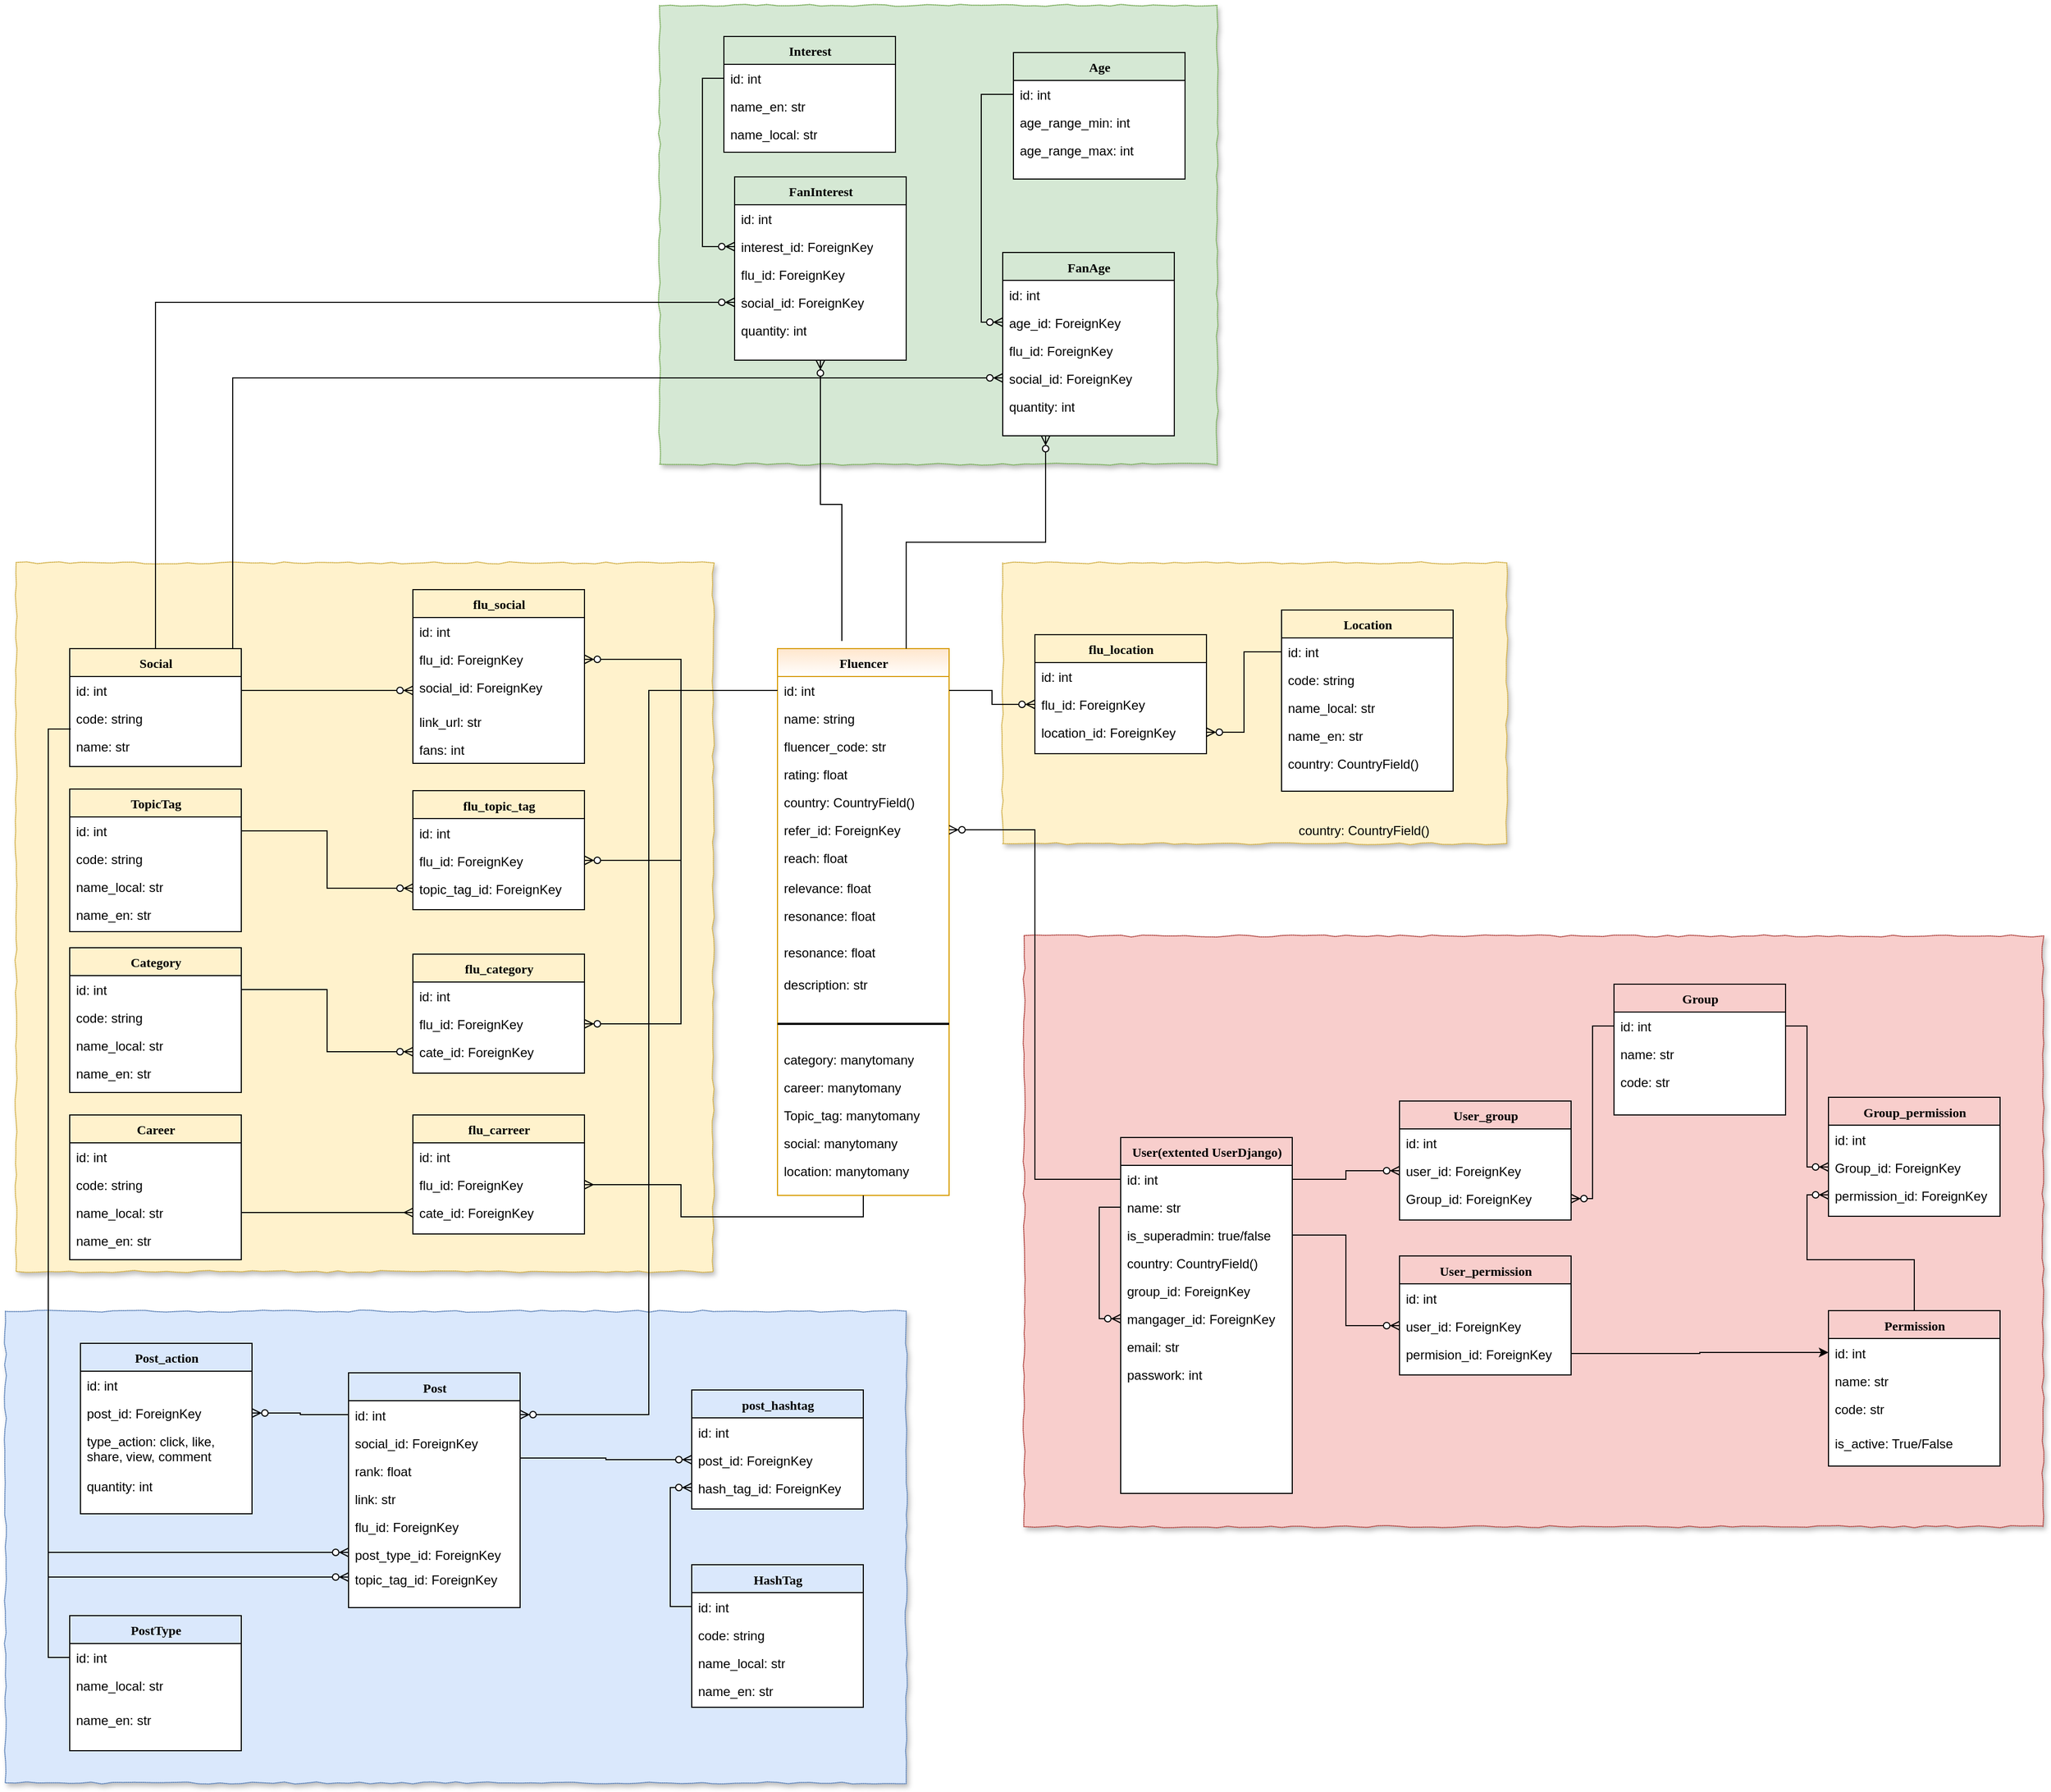 <mxfile version="10.7.9" type="device"><diagram name="Page-1" id="9f46799a-70d6-7492-0946-bef42562c5a5"><mxGraphModel dx="1394" dy="1547" grid="1" gridSize="10" guides="1" tooltips="1" connect="1" arrows="1" fold="1" page="1" pageScale="1" pageWidth="1100" pageHeight="850" background="#ffffff" math="0" shadow="0"><root><mxCell id="0"/><mxCell id="1" parent="0"/><mxCell id="fHWT19pQJc3ndrgr1FES-301" value="" style="rounded=0;whiteSpace=wrap;html=1;shadow=1;dashed=1;dashPattern=1 1;comic=1;fillColor=#fff2cc;strokeColor=#d6b656;" parent="1" vertex="1"><mxGeometry x="1030" y="122" width="470" height="262" as="geometry"/></mxCell><mxCell id="fHWT19pQJc3ndrgr1FES-300" value="" style="rounded=0;whiteSpace=wrap;html=1;shadow=1;dashed=1;dashPattern=1 1;comic=1;fillColor=#f8cecc;strokeColor=#b85450;" parent="1" vertex="1"><mxGeometry x="1050" y="470" width="950" height="551" as="geometry"/></mxCell><mxCell id="fHWT19pQJc3ndrgr1FES-248" value="" style="rounded=0;whiteSpace=wrap;html=1;shadow=1;dashed=1;dashPattern=1 1;comic=1;fillColor=#d5e8d4;strokeColor=#82b366;" parent="1" vertex="1"><mxGeometry x="710" y="-398" width="520" height="428" as="geometry"/></mxCell><mxCell id="fHWT19pQJc3ndrgr1FES-247" value="" style="rounded=0;whiteSpace=wrap;html=1;shadow=1;dashed=1;dashPattern=1 1;comic=1;fillColor=#fff2cc;strokeColor=#d6b656;" parent="1" vertex="1"><mxGeometry x="110" y="122" width="650" height="661" as="geometry"/></mxCell><mxCell id="fHWT19pQJc3ndrgr1FES-210" value="" style="rounded=1;whiteSpace=wrap;html=1;arcSize=0;dashed=1;dashPattern=1 1;shadow=1;comic=1;fillColor=#dae8fc;strokeColor=#6c8ebf;" parent="1" vertex="1"><mxGeometry x="100" y="820" width="840" height="440" as="geometry"/></mxCell><mxCell id="78961159f06e98e8-17" value="Category" style="swimlane;html=1;fontStyle=1;align=center;verticalAlign=top;childLayout=stackLayout;horizontal=1;startSize=26;horizontalStack=0;resizeParent=1;resizeLast=0;collapsible=1;marginBottom=0;swimlaneFillColor=#ffffff;rounded=0;shadow=0;comic=0;labelBackgroundColor=none;strokeColor=#000000;strokeWidth=1;fillColor=none;fontFamily=Verdana;fontSize=12;fontColor=#000000;" parent="1" vertex="1"><mxGeometry x="160" y="481" width="160" height="135" as="geometry"/></mxCell><mxCell id="78961159f06e98e8-25" value="id: int" style="text;html=1;strokeColor=none;fillColor=none;align=left;verticalAlign=top;spacingLeft=4;spacingRight=4;whiteSpace=wrap;overflow=hidden;rotatable=0;points=[[0,0.5],[1,0.5]];portConstraint=eastwest;" parent="78961159f06e98e8-17" vertex="1"><mxGeometry y="26" width="160" height="26" as="geometry"/></mxCell><mxCell id="78961159f06e98e8-23" value="code: string" style="text;html=1;strokeColor=none;fillColor=none;align=left;verticalAlign=top;spacingLeft=4;spacingRight=4;whiteSpace=wrap;overflow=hidden;rotatable=0;points=[[0,0.5],[1,0.5]];portConstraint=eastwest;" parent="78961159f06e98e8-17" vertex="1"><mxGeometry y="52" width="160" height="26" as="geometry"/></mxCell><mxCell id="fHWT19pQJc3ndrgr1FES-15" value="name_local: str" style="text;html=1;strokeColor=none;fillColor=none;align=left;verticalAlign=top;spacingLeft=4;spacingRight=4;whiteSpace=wrap;overflow=hidden;rotatable=0;points=[[0,0.5],[1,0.5]];portConstraint=eastwest;" parent="78961159f06e98e8-17" vertex="1"><mxGeometry y="78" width="160" height="26" as="geometry"/></mxCell><mxCell id="fHWT19pQJc3ndrgr1FES-16" value="name_en: str" style="text;html=1;strokeColor=none;fillColor=none;align=left;verticalAlign=top;spacingLeft=4;spacingRight=4;whiteSpace=wrap;overflow=hidden;rotatable=0;points=[[0,0.5],[1,0.5]];portConstraint=eastwest;" parent="78961159f06e98e8-17" vertex="1"><mxGeometry y="104" width="160" height="26" as="geometry"/></mxCell><mxCell id="78961159f06e98e8-30" value="Fluencer" style="swimlane;html=1;fontStyle=1;align=center;verticalAlign=top;childLayout=stackLayout;horizontal=1;startSize=26;horizontalStack=0;resizeParent=1;resizeLast=0;collapsible=1;marginBottom=0;swimlaneFillColor=#ffffff;rounded=0;shadow=0;comic=0;labelBackgroundColor=none;strokeColor=#d79b00;strokeWidth=1;fillColor=#ffe6cc;fontFamily=Verdana;fontSize=12;gradientColor=#ffffff;" parent="1" vertex="1"><mxGeometry x="820" y="202" width="160" height="510" as="geometry"><mxRectangle x="820" y="325" width="70" height="26" as="alternateBounds"/></mxGeometry></mxCell><mxCell id="78961159f06e98e8-31" value="id: int" style="text;html=1;strokeColor=none;fillColor=none;align=left;verticalAlign=top;spacingLeft=4;spacingRight=4;whiteSpace=wrap;overflow=hidden;rotatable=0;points=[[0,0.5],[1,0.5]];portConstraint=eastwest;" parent="78961159f06e98e8-30" vertex="1"><mxGeometry y="26" width="160" height="26" as="geometry"/></mxCell><mxCell id="78961159f06e98e8-32" value="name: string" style="text;html=1;strokeColor=none;fillColor=none;align=left;verticalAlign=top;spacingLeft=4;spacingRight=4;whiteSpace=wrap;overflow=hidden;rotatable=0;points=[[0,0.5],[1,0.5]];portConstraint=eastwest;" parent="78961159f06e98e8-30" vertex="1"><mxGeometry y="52" width="160" height="26" as="geometry"/></mxCell><mxCell id="fHWT19pQJc3ndrgr1FES-50" value="fluencer_code: str" style="text;html=1;strokeColor=none;fillColor=none;align=left;verticalAlign=top;spacingLeft=4;spacingRight=4;whiteSpace=wrap;overflow=hidden;rotatable=0;points=[[0,0.5],[1,0.5]];portConstraint=eastwest;" parent="78961159f06e98e8-30" vertex="1"><mxGeometry y="78" width="160" height="26" as="geometry"/></mxCell><mxCell id="fHWT19pQJc3ndrgr1FES-2" value="rating: float" style="text;html=1;strokeColor=none;fillColor=none;align=left;verticalAlign=top;spacingLeft=4;spacingRight=4;whiteSpace=wrap;overflow=hidden;rotatable=0;points=[[0,0.5],[1,0.5]];portConstraint=eastwest;" parent="78961159f06e98e8-30" vertex="1"><mxGeometry y="104" width="160" height="26" as="geometry"/></mxCell><mxCell id="78961159f06e98e8-34" value="country:&amp;nbsp;&lt;span&gt;CountryField()&lt;/span&gt;" style="text;html=1;strokeColor=none;fillColor=none;align=left;verticalAlign=top;spacingLeft=4;spacingRight=4;whiteSpace=wrap;overflow=hidden;rotatable=0;points=[[0,0.5],[1,0.5]];portConstraint=eastwest;" parent="78961159f06e98e8-30" vertex="1"><mxGeometry y="130" width="160" height="26" as="geometry"/></mxCell><mxCell id="fHWT19pQJc3ndrgr1FES-114" value="refer_id:&amp;nbsp;&lt;span&gt;ForeignKey&lt;/span&gt;" style="text;html=1;strokeColor=none;fillColor=none;align=left;verticalAlign=top;spacingLeft=4;spacingRight=4;whiteSpace=wrap;overflow=hidden;rotatable=0;points=[[0,0.5],[1,0.5]];portConstraint=eastwest;" parent="78961159f06e98e8-30" vertex="1"><mxGeometry y="156" width="160" height="26" as="geometry"/></mxCell><mxCell id="oSisf9GDO4KmufzB8KXt-18" value="&lt;span&gt;reach&lt;/span&gt;: float" style="text;html=1;strokeColor=none;fillColor=none;align=left;verticalAlign=top;spacingLeft=4;spacingRight=4;whiteSpace=wrap;overflow=hidden;rotatable=0;points=[[0,0.5],[1,0.5]];portConstraint=eastwest;" vertex="1" parent="78961159f06e98e8-30"><mxGeometry y="182" width="160" height="28" as="geometry"/></mxCell><mxCell id="oSisf9GDO4KmufzB8KXt-17" value="&lt;span&gt;relevance: float&lt;/span&gt;&lt;br&gt;" style="text;html=1;strokeColor=none;fillColor=none;align=left;verticalAlign=top;spacingLeft=4;spacingRight=4;whiteSpace=wrap;overflow=hidden;rotatable=0;points=[[0,0.5],[1,0.5]];portConstraint=eastwest;" vertex="1" parent="78961159f06e98e8-30"><mxGeometry y="210" width="160" height="26" as="geometry"/></mxCell><mxCell id="oSisf9GDO4KmufzB8KXt-19" value="&lt;span&gt;resonance: float&lt;/span&gt;&lt;br&gt;" style="text;html=1;strokeColor=none;fillColor=none;align=left;verticalAlign=top;spacingLeft=4;spacingRight=4;whiteSpace=wrap;overflow=hidden;rotatable=0;points=[[0,0.5],[1,0.5]];portConstraint=eastwest;" vertex="1" parent="78961159f06e98e8-30"><mxGeometry y="236" width="160" height="34" as="geometry"/></mxCell><mxCell id="oSisf9GDO4KmufzB8KXt-20" value="&lt;span&gt;resonance: float&lt;/span&gt;&lt;br&gt;" style="text;html=1;strokeColor=none;fillColor=none;align=left;verticalAlign=top;spacingLeft=4;spacingRight=4;whiteSpace=wrap;overflow=hidden;rotatable=0;points=[[0,0.5],[1,0.5]];portConstraint=eastwest;" vertex="1" parent="78961159f06e98e8-30"><mxGeometry y="270" width="160" height="30" as="geometry"/></mxCell><mxCell id="oSisf9GDO4KmufzB8KXt-21" value="description: str" style="text;html=1;strokeColor=none;fillColor=none;align=left;verticalAlign=top;spacingLeft=4;spacingRight=4;whiteSpace=wrap;overflow=hidden;rotatable=0;points=[[0,0.5],[1,0.5]];portConstraint=eastwest;" vertex="1" parent="78961159f06e98e8-30"><mxGeometry y="300" width="160" height="30" as="geometry"/></mxCell><mxCell id="fHWT19pQJc3ndrgr1FES-127" value="" style="line;strokeWidth=2;html=1;" parent="78961159f06e98e8-30" vertex="1"><mxGeometry y="330" width="160" height="40" as="geometry"/></mxCell><mxCell id="fHWT19pQJc3ndrgr1FES-3" value="category: manytomany&lt;br&gt;" style="text;html=1;strokeColor=none;fillColor=none;align=left;verticalAlign=top;spacingLeft=4;spacingRight=4;whiteSpace=wrap;overflow=hidden;rotatable=0;points=[[0,0.5],[1,0.5]];portConstraint=eastwest;" parent="78961159f06e98e8-30" vertex="1"><mxGeometry y="370" width="160" height="26" as="geometry"/></mxCell><mxCell id="oSisf9GDO4KmufzB8KXt-5" value="&lt;span&gt;career: manytomany&lt;/span&gt;&lt;br&gt;" style="text;html=1;strokeColor=none;fillColor=none;align=left;verticalAlign=top;spacingLeft=4;spacingRight=4;whiteSpace=wrap;overflow=hidden;rotatable=0;points=[[0,0.5],[1,0.5]];portConstraint=eastwest;" vertex="1" parent="78961159f06e98e8-30"><mxGeometry y="396" width="160" height="26" as="geometry"/></mxCell><mxCell id="78961159f06e98e8-37" value="Topic_tag: manytomany" style="text;html=1;strokeColor=none;fillColor=none;align=left;verticalAlign=top;spacingLeft=4;spacingRight=4;whiteSpace=wrap;overflow=hidden;rotatable=0;points=[[0,0.5],[1,0.5]];portConstraint=eastwest;" parent="78961159f06e98e8-30" vertex="1"><mxGeometry y="422" width="160" height="26" as="geometry"/></mxCell><mxCell id="78961159f06e98e8-36" value="social: manytomany&lt;br&gt;" style="text;html=1;strokeColor=none;fillColor=none;align=left;verticalAlign=top;spacingLeft=4;spacingRight=4;whiteSpace=wrap;overflow=hidden;rotatable=0;points=[[0,0.5],[1,0.5]];portConstraint=eastwest;" parent="78961159f06e98e8-30" vertex="1"><mxGeometry y="448" width="160" height="26" as="geometry"/></mxCell><mxCell id="fHWT19pQJc3ndrgr1FES-89" value="location: manytomany&lt;br&gt;" style="text;html=1;strokeColor=none;fillColor=none;align=left;verticalAlign=top;spacingLeft=4;spacingRight=4;whiteSpace=wrap;overflow=hidden;rotatable=0;points=[[0,0.5],[1,0.5]];portConstraint=eastwest;" parent="78961159f06e98e8-30" vertex="1"><mxGeometry y="474" width="160" height="26" as="geometry"/></mxCell><mxCell id="fHWT19pQJc3ndrgr1FES-20" value="TopicTag" style="swimlane;html=1;fontStyle=1;align=center;verticalAlign=top;childLayout=stackLayout;horizontal=1;startSize=26;horizontalStack=0;resizeParent=1;resizeLast=0;collapsible=1;marginBottom=0;swimlaneFillColor=#ffffff;rounded=0;shadow=0;comic=0;labelBackgroundColor=none;strokeColor=#000000;strokeWidth=1;fillColor=none;fontFamily=Verdana;fontSize=12;fontColor=#000000;" parent="1" vertex="1"><mxGeometry x="160" y="333" width="160" height="133" as="geometry"/></mxCell><mxCell id="fHWT19pQJc3ndrgr1FES-21" value="id: int" style="text;html=1;strokeColor=none;fillColor=none;align=left;verticalAlign=top;spacingLeft=4;spacingRight=4;whiteSpace=wrap;overflow=hidden;rotatable=0;points=[[0,0.5],[1,0.5]];portConstraint=eastwest;" parent="fHWT19pQJc3ndrgr1FES-20" vertex="1"><mxGeometry y="26" width="160" height="26" as="geometry"/></mxCell><mxCell id="fHWT19pQJc3ndrgr1FES-22" value="code: string" style="text;html=1;strokeColor=none;fillColor=none;align=left;verticalAlign=top;spacingLeft=4;spacingRight=4;whiteSpace=wrap;overflow=hidden;rotatable=0;points=[[0,0.5],[1,0.5]];portConstraint=eastwest;" parent="fHWT19pQJc3ndrgr1FES-20" vertex="1"><mxGeometry y="52" width="160" height="26" as="geometry"/></mxCell><mxCell id="fHWT19pQJc3ndrgr1FES-23" value="name_local: str" style="text;html=1;strokeColor=none;fillColor=none;align=left;verticalAlign=top;spacingLeft=4;spacingRight=4;whiteSpace=wrap;overflow=hidden;rotatable=0;points=[[0,0.5],[1,0.5]];portConstraint=eastwest;" parent="fHWT19pQJc3ndrgr1FES-20" vertex="1"><mxGeometry y="78" width="160" height="26" as="geometry"/></mxCell><mxCell id="fHWT19pQJc3ndrgr1FES-24" value="name_en: str" style="text;html=1;strokeColor=none;fillColor=none;align=left;verticalAlign=top;spacingLeft=4;spacingRight=4;whiteSpace=wrap;overflow=hidden;rotatable=0;points=[[0,0.5],[1,0.5]];portConstraint=eastwest;" parent="fHWT19pQJc3ndrgr1FES-20" vertex="1"><mxGeometry y="104" width="160" height="26" as="geometry"/></mxCell><mxCell id="fHWT19pQJc3ndrgr1FES-26" value="Social" style="swimlane;html=1;fontStyle=1;align=center;verticalAlign=top;childLayout=stackLayout;horizontal=1;startSize=26;horizontalStack=0;resizeParent=1;resizeLast=0;collapsible=1;marginBottom=0;swimlaneFillColor=#ffffff;rounded=0;shadow=0;comic=0;labelBackgroundColor=none;strokeColor=#000000;strokeWidth=1;fillColor=none;fontFamily=Verdana;fontSize=12;fontColor=#000000;" parent="1" vertex="1"><mxGeometry x="160" y="202" width="160" height="110" as="geometry"/></mxCell><mxCell id="fHWT19pQJc3ndrgr1FES-27" value="id: int" style="text;html=1;strokeColor=none;fillColor=none;align=left;verticalAlign=top;spacingLeft=4;spacingRight=4;whiteSpace=wrap;overflow=hidden;rotatable=0;points=[[0,0.5],[1,0.5]];portConstraint=eastwest;" parent="fHWT19pQJc3ndrgr1FES-26" vertex="1"><mxGeometry y="26" width="160" height="26" as="geometry"/></mxCell><mxCell id="fHWT19pQJc3ndrgr1FES-28" value="code: string" style="text;html=1;strokeColor=none;fillColor=none;align=left;verticalAlign=top;spacingLeft=4;spacingRight=4;whiteSpace=wrap;overflow=hidden;rotatable=0;points=[[0,0.5],[1,0.5]];portConstraint=eastwest;" parent="fHWT19pQJc3ndrgr1FES-26" vertex="1"><mxGeometry y="52" width="160" height="26" as="geometry"/></mxCell><mxCell id="fHWT19pQJc3ndrgr1FES-30" value="name: str" style="text;html=1;strokeColor=none;fillColor=none;align=left;verticalAlign=top;spacingLeft=4;spacingRight=4;whiteSpace=wrap;overflow=hidden;rotatable=0;points=[[0,0.5],[1,0.5]];portConstraint=eastwest;" parent="fHWT19pQJc3ndrgr1FES-26" vertex="1"><mxGeometry y="78" width="160" height="26" as="geometry"/></mxCell><mxCell id="fHWT19pQJc3ndrgr1FES-36" value="Location" style="swimlane;html=1;fontStyle=1;align=center;verticalAlign=top;childLayout=stackLayout;horizontal=1;startSize=26;horizontalStack=0;resizeParent=1;resizeLast=0;collapsible=1;marginBottom=0;swimlaneFillColor=#ffffff;rounded=0;shadow=0;comic=0;labelBackgroundColor=none;strokeColor=#000000;strokeWidth=1;fillColor=none;fontFamily=Verdana;fontSize=12;fontColor=#000000;" parent="1" vertex="1"><mxGeometry x="1290" y="166" width="160" height="169" as="geometry"/></mxCell><mxCell id="fHWT19pQJc3ndrgr1FES-37" value="id: int" style="text;html=1;strokeColor=none;fillColor=none;align=left;verticalAlign=top;spacingLeft=4;spacingRight=4;whiteSpace=wrap;overflow=hidden;rotatable=0;points=[[0,0.5],[1,0.5]];portConstraint=eastwest;" parent="fHWT19pQJc3ndrgr1FES-36" vertex="1"><mxGeometry y="26" width="160" height="26" as="geometry"/></mxCell><mxCell id="fHWT19pQJc3ndrgr1FES-38" value="code: string" style="text;html=1;strokeColor=none;fillColor=none;align=left;verticalAlign=top;spacingLeft=4;spacingRight=4;whiteSpace=wrap;overflow=hidden;rotatable=0;points=[[0,0.5],[1,0.5]];portConstraint=eastwest;" parent="fHWT19pQJc3ndrgr1FES-36" vertex="1"><mxGeometry y="52" width="160" height="26" as="geometry"/></mxCell><mxCell id="fHWT19pQJc3ndrgr1FES-39" value="name_local: str" style="text;html=1;strokeColor=none;fillColor=none;align=left;verticalAlign=top;spacingLeft=4;spacingRight=4;whiteSpace=wrap;overflow=hidden;rotatable=0;points=[[0,0.5],[1,0.5]];portConstraint=eastwest;" parent="fHWT19pQJc3ndrgr1FES-36" vertex="1"><mxGeometry y="78" width="160" height="26" as="geometry"/></mxCell><mxCell id="fHWT19pQJc3ndrgr1FES-40" value="name_en: str" style="text;html=1;strokeColor=none;fillColor=none;align=left;verticalAlign=top;spacingLeft=4;spacingRight=4;whiteSpace=wrap;overflow=hidden;rotatable=0;points=[[0,0.5],[1,0.5]];portConstraint=eastwest;" parent="fHWT19pQJc3ndrgr1FES-36" vertex="1"><mxGeometry y="104" width="160" height="26" as="geometry"/></mxCell><mxCell id="oSisf9GDO4KmufzB8KXt-3" value="country:&amp;nbsp;&lt;span&gt;CountryField()&lt;/span&gt;" style="text;html=1;strokeColor=none;fillColor=none;align=left;verticalAlign=top;spacingLeft=4;spacingRight=4;whiteSpace=wrap;overflow=hidden;rotatable=0;points=[[0,0.5],[1,0.5]];portConstraint=eastwest;" vertex="1" parent="fHWT19pQJc3ndrgr1FES-36"><mxGeometry y="130" width="160" height="26" as="geometry"/></mxCell><mxCell id="fHWT19pQJc3ndrgr1FES-51" value="flu_category" style="swimlane;html=1;fontStyle=1;align=center;verticalAlign=top;childLayout=stackLayout;horizontal=1;startSize=26;horizontalStack=0;resizeParent=1;resizeLast=0;collapsible=1;marginBottom=0;swimlaneFillColor=#ffffff;rounded=0;shadow=0;comic=0;labelBackgroundColor=none;strokeColor=#000000;strokeWidth=1;fillColor=none;fontFamily=Verdana;fontSize=12;fontColor=#000000;" parent="1" vertex="1"><mxGeometry x="480" y="487" width="160" height="111" as="geometry"/></mxCell><mxCell id="fHWT19pQJc3ndrgr1FES-52" value="id: int" style="text;html=1;strokeColor=none;fillColor=none;align=left;verticalAlign=top;spacingLeft=4;spacingRight=4;whiteSpace=wrap;overflow=hidden;rotatable=0;points=[[0,0.5],[1,0.5]];portConstraint=eastwest;" parent="fHWT19pQJc3ndrgr1FES-51" vertex="1"><mxGeometry y="26" width="160" height="26" as="geometry"/></mxCell><mxCell id="fHWT19pQJc3ndrgr1FES-53" value="flu_id:&amp;nbsp;&lt;span&gt;ForeignKey&lt;/span&gt;" style="text;html=1;strokeColor=none;fillColor=none;align=left;verticalAlign=top;spacingLeft=4;spacingRight=4;whiteSpace=wrap;overflow=hidden;rotatable=0;points=[[0,0.5],[1,0.5]];portConstraint=eastwest;" parent="fHWT19pQJc3ndrgr1FES-51" vertex="1"><mxGeometry y="52" width="160" height="26" as="geometry"/></mxCell><mxCell id="fHWT19pQJc3ndrgr1FES-54" value="cate_id:&amp;nbsp;&lt;span&gt;ForeignKey&lt;/span&gt;" style="text;html=1;strokeColor=none;fillColor=none;align=left;verticalAlign=top;spacingLeft=4;spacingRight=4;whiteSpace=wrap;overflow=hidden;rotatable=0;points=[[0,0.5],[1,0.5]];portConstraint=eastwest;" parent="fHWT19pQJc3ndrgr1FES-51" vertex="1"><mxGeometry y="78" width="160" height="26" as="geometry"/></mxCell><mxCell id="fHWT19pQJc3ndrgr1FES-60" value="flu_location" style="swimlane;html=1;fontStyle=1;align=center;verticalAlign=top;childLayout=stackLayout;horizontal=1;startSize=26;horizontalStack=0;resizeParent=1;resizeLast=0;collapsible=1;marginBottom=0;swimlaneFillColor=#ffffff;rounded=0;shadow=0;comic=0;labelBackgroundColor=none;strokeColor=#000000;strokeWidth=1;fillColor=none;fontFamily=Verdana;fontSize=12;fontColor=#000000;" parent="1" vertex="1"><mxGeometry x="1060" y="189" width="160" height="111" as="geometry"/></mxCell><mxCell id="fHWT19pQJc3ndrgr1FES-61" value="id: int" style="text;html=1;strokeColor=none;fillColor=none;align=left;verticalAlign=top;spacingLeft=4;spacingRight=4;whiteSpace=wrap;overflow=hidden;rotatable=0;points=[[0,0.5],[1,0.5]];portConstraint=eastwest;" parent="fHWT19pQJc3ndrgr1FES-60" vertex="1"><mxGeometry y="26" width="160" height="26" as="geometry"/></mxCell><mxCell id="fHWT19pQJc3ndrgr1FES-62" value="flu_id:&amp;nbsp;&lt;span&gt;ForeignKey&lt;/span&gt;" style="text;html=1;strokeColor=none;fillColor=none;align=left;verticalAlign=top;spacingLeft=4;spacingRight=4;whiteSpace=wrap;overflow=hidden;rotatable=0;points=[[0,0.5],[1,0.5]];portConstraint=eastwest;" parent="fHWT19pQJc3ndrgr1FES-60" vertex="1"><mxGeometry y="52" width="160" height="26" as="geometry"/></mxCell><mxCell id="fHWT19pQJc3ndrgr1FES-63" value="location_id:&amp;nbsp;&lt;span&gt;ForeignKey&lt;/span&gt;" style="text;html=1;strokeColor=none;fillColor=none;align=left;verticalAlign=top;spacingLeft=4;spacingRight=4;whiteSpace=wrap;overflow=hidden;rotatable=0;points=[[0,0.5],[1,0.5]];portConstraint=eastwest;" parent="fHWT19pQJc3ndrgr1FES-60" vertex="1"><mxGeometry y="78" width="160" height="26" as="geometry"/></mxCell><mxCell id="fHWT19pQJc3ndrgr1FES-64" value="flu_topic_tag" style="swimlane;html=1;fontStyle=1;align=center;verticalAlign=top;childLayout=stackLayout;horizontal=1;startSize=26;horizontalStack=0;resizeParent=1;resizeLast=0;collapsible=1;marginBottom=0;swimlaneFillColor=#ffffff;rounded=0;shadow=0;comic=0;labelBackgroundColor=none;strokeColor=#000000;strokeWidth=1;fillColor=none;fontFamily=Verdana;fontSize=12;fontColor=#000000;" parent="1" vertex="1"><mxGeometry x="480" y="334.5" width="160" height="111" as="geometry"/></mxCell><mxCell id="fHWT19pQJc3ndrgr1FES-65" value="id: int" style="text;html=1;strokeColor=none;fillColor=none;align=left;verticalAlign=top;spacingLeft=4;spacingRight=4;whiteSpace=wrap;overflow=hidden;rotatable=0;points=[[0,0.5],[1,0.5]];portConstraint=eastwest;" parent="fHWT19pQJc3ndrgr1FES-64" vertex="1"><mxGeometry y="26" width="160" height="26" as="geometry"/></mxCell><mxCell id="fHWT19pQJc3ndrgr1FES-66" value="flu_id:&amp;nbsp;&lt;span&gt;ForeignKey&lt;/span&gt;" style="text;html=1;strokeColor=none;fillColor=none;align=left;verticalAlign=top;spacingLeft=4;spacingRight=4;whiteSpace=wrap;overflow=hidden;rotatable=0;points=[[0,0.5],[1,0.5]];portConstraint=eastwest;" parent="fHWT19pQJc3ndrgr1FES-64" vertex="1"><mxGeometry y="52" width="160" height="26" as="geometry"/></mxCell><mxCell id="fHWT19pQJc3ndrgr1FES-67" value="topic_tag_id:&amp;nbsp;&lt;span&gt;ForeignKey&lt;/span&gt;" style="text;html=1;strokeColor=none;fillColor=none;align=left;verticalAlign=top;spacingLeft=4;spacingRight=4;whiteSpace=wrap;overflow=hidden;rotatable=0;points=[[0,0.5],[1,0.5]];portConstraint=eastwest;" parent="fHWT19pQJc3ndrgr1FES-64" vertex="1"><mxGeometry y="78" width="160" height="26" as="geometry"/></mxCell><mxCell id="fHWT19pQJc3ndrgr1FES-70" value="flu_social" style="swimlane;html=1;fontStyle=1;align=center;verticalAlign=top;childLayout=stackLayout;horizontal=1;startSize=26;horizontalStack=0;resizeParent=1;resizeLast=0;collapsible=1;marginBottom=0;swimlaneFillColor=#ffffff;rounded=0;shadow=0;comic=0;labelBackgroundColor=none;strokeColor=#000000;strokeWidth=1;fillColor=none;fontFamily=Verdana;fontSize=12;fontColor=#000000;" parent="1" vertex="1"><mxGeometry x="480" y="147" width="160" height="162" as="geometry"/></mxCell><mxCell id="fHWT19pQJc3ndrgr1FES-71" value="id: int" style="text;html=1;strokeColor=none;fillColor=none;align=left;verticalAlign=top;spacingLeft=4;spacingRight=4;whiteSpace=wrap;overflow=hidden;rotatable=0;points=[[0,0.5],[1,0.5]];portConstraint=eastwest;" parent="fHWT19pQJc3ndrgr1FES-70" vertex="1"><mxGeometry y="26" width="160" height="26" as="geometry"/></mxCell><mxCell id="fHWT19pQJc3ndrgr1FES-72" value="flu_id:&amp;nbsp;&lt;span&gt;ForeignKey&lt;/span&gt;" style="text;html=1;strokeColor=none;fillColor=none;align=left;verticalAlign=top;spacingLeft=4;spacingRight=4;whiteSpace=wrap;overflow=hidden;rotatable=0;points=[[0,0.5],[1,0.5]];portConstraint=eastwest;" parent="fHWT19pQJc3ndrgr1FES-70" vertex="1"><mxGeometry y="52" width="160" height="26" as="geometry"/></mxCell><mxCell id="fHWT19pQJc3ndrgr1FES-73" value="social_id:&amp;nbsp;&lt;span&gt;ForeignKey&lt;/span&gt;" style="text;html=1;strokeColor=none;fillColor=none;align=left;verticalAlign=top;spacingLeft=4;spacingRight=4;whiteSpace=wrap;overflow=hidden;rotatable=0;points=[[0,0.5],[1,0.5]];portConstraint=eastwest;" parent="fHWT19pQJc3ndrgr1FES-70" vertex="1"><mxGeometry y="78" width="160" height="32" as="geometry"/></mxCell><mxCell id="oSisf9GDO4KmufzB8KXt-1" value="link_url: str&lt;br&gt;" style="text;html=1;strokeColor=none;fillColor=none;align=left;verticalAlign=top;spacingLeft=4;spacingRight=4;whiteSpace=wrap;overflow=hidden;rotatable=0;points=[[0,0.5],[1,0.5]];portConstraint=eastwest;" vertex="1" parent="fHWT19pQJc3ndrgr1FES-70"><mxGeometry y="110" width="160" height="26" as="geometry"/></mxCell><mxCell id="oSisf9GDO4KmufzB8KXt-2" value="fans: int&lt;br&gt;" style="text;html=1;strokeColor=none;fillColor=none;align=left;verticalAlign=top;spacingLeft=4;spacingRight=4;whiteSpace=wrap;overflow=hidden;rotatable=0;points=[[0,0.5],[1,0.5]];portConstraint=eastwest;" vertex="1" parent="fHWT19pQJc3ndrgr1FES-70"><mxGeometry y="136" width="160" height="26" as="geometry"/></mxCell><mxCell id="fHWT19pQJc3ndrgr1FES-78" value="country:&amp;nbsp;CountryField()" style="text;html=1;strokeColor=none;fillColor=none;align=left;verticalAlign=top;spacingLeft=4;spacingRight=4;whiteSpace=wrap;overflow=hidden;rotatable=0;points=[[0,0.5],[1,0.5]];portConstraint=eastwest;" parent="1" vertex="1"><mxGeometry x="1300" y="358" width="160" height="26" as="geometry"/></mxCell><mxCell id="fHWT19pQJc3ndrgr1FES-115" value="User(extented UserDjango)" style="swimlane;html=1;fontStyle=1;align=center;verticalAlign=top;childLayout=stackLayout;horizontal=1;startSize=26;horizontalStack=0;resizeParent=1;resizeLast=0;collapsible=1;marginBottom=0;swimlaneFillColor=#ffffff;rounded=0;shadow=0;comic=0;labelBackgroundColor=none;strokeColor=#000000;strokeWidth=1;fillColor=none;fontFamily=Verdana;fontSize=12;fontColor=#000000;" parent="1" vertex="1"><mxGeometry x="1140" y="658" width="160" height="332" as="geometry"/></mxCell><mxCell id="fHWT19pQJc3ndrgr1FES-116" value="id: int" style="text;html=1;strokeColor=none;fillColor=none;align=left;verticalAlign=top;spacingLeft=4;spacingRight=4;whiteSpace=wrap;overflow=hidden;rotatable=0;points=[[0,0.5],[1,0.5]];portConstraint=eastwest;" parent="fHWT19pQJc3ndrgr1FES-115" vertex="1"><mxGeometry y="26" width="160" height="26" as="geometry"/></mxCell><mxCell id="fHWT19pQJc3ndrgr1FES-117" value="name: str" style="text;html=1;strokeColor=none;fillColor=none;align=left;verticalAlign=top;spacingLeft=4;spacingRight=4;whiteSpace=wrap;overflow=hidden;rotatable=0;points=[[0,0.5],[1,0.5]];portConstraint=eastwest;" parent="fHWT19pQJc3ndrgr1FES-115" vertex="1"><mxGeometry y="52" width="160" height="26" as="geometry"/></mxCell><mxCell id="fHWT19pQJc3ndrgr1FES-120" value="is_superadmin: true/false" style="text;html=1;strokeColor=none;fillColor=none;align=left;verticalAlign=top;spacingLeft=4;spacingRight=4;whiteSpace=wrap;overflow=hidden;rotatable=0;points=[[0,0.5],[1,0.5]];portConstraint=eastwest;" parent="fHWT19pQJc3ndrgr1FES-115" vertex="1"><mxGeometry y="78" width="160" height="26" as="geometry"/></mxCell><mxCell id="fHWT19pQJc3ndrgr1FES-121" value="country:&amp;nbsp;CountryField()" style="text;html=1;strokeColor=none;fillColor=none;align=left;verticalAlign=top;spacingLeft=4;spacingRight=4;whiteSpace=wrap;overflow=hidden;rotatable=0;points=[[0,0.5],[1,0.5]];portConstraint=eastwest;" parent="fHWT19pQJc3ndrgr1FES-115" vertex="1"><mxGeometry y="104" width="160" height="26" as="geometry"/></mxCell><mxCell id="fHWT19pQJc3ndrgr1FES-167" value="group_id:&amp;nbsp;&lt;span&gt;ForeignKey&lt;/span&gt;" style="text;html=1;strokeColor=none;fillColor=none;align=left;verticalAlign=top;spacingLeft=4;spacingRight=4;whiteSpace=wrap;overflow=hidden;rotatable=0;points=[[0,0.5],[1,0.5]];portConstraint=eastwest;" parent="fHWT19pQJc3ndrgr1FES-115" vertex="1"><mxGeometry y="130" width="160" height="26" as="geometry"/></mxCell><mxCell id="fHWT19pQJc3ndrgr1FES-256" value="mangager_id: ForeignKey" style="text;html=1;strokeColor=none;fillColor=none;align=left;verticalAlign=top;spacingLeft=4;spacingRight=4;whiteSpace=wrap;overflow=hidden;rotatable=0;points=[[0,0.5],[1,0.5]];portConstraint=eastwest;" parent="fHWT19pQJc3ndrgr1FES-115" vertex="1"><mxGeometry y="156" width="160" height="26" as="geometry"/></mxCell><mxCell id="fHWT19pQJc3ndrgr1FES-266" value="email: str" style="text;html=1;strokeColor=none;fillColor=none;align=left;verticalAlign=top;spacingLeft=4;spacingRight=4;whiteSpace=wrap;overflow=hidden;rotatable=0;points=[[0,0.5],[1,0.5]];portConstraint=eastwest;" parent="fHWT19pQJc3ndrgr1FES-115" vertex="1"><mxGeometry y="182" width="160" height="26" as="geometry"/></mxCell><mxCell id="fHWT19pQJc3ndrgr1FES-265" value="passwork: int" style="text;html=1;strokeColor=none;fillColor=none;align=left;verticalAlign=top;spacingLeft=4;spacingRight=4;whiteSpace=wrap;overflow=hidden;rotatable=0;points=[[0,0.5],[1,0.5]];portConstraint=eastwest;" parent="fHWT19pQJc3ndrgr1FES-115" vertex="1"><mxGeometry y="208" width="160" height="26" as="geometry"/></mxCell><mxCell id="fHWT19pQJc3ndrgr1FES-257" style="edgeStyle=orthogonalEdgeStyle;rounded=0;orthogonalLoop=1;jettySize=auto;html=1;entryX=0;entryY=0.5;entryDx=0;entryDy=0;startArrow=ERzeroToMany;startFill=1;endArrow=none;endFill=0;" parent="fHWT19pQJc3ndrgr1FES-115" source="fHWT19pQJc3ndrgr1FES-256" target="fHWT19pQJc3ndrgr1FES-117" edge="1"><mxGeometry relative="1" as="geometry"/></mxCell><mxCell id="fHWT19pQJc3ndrgr1FES-128" value="Post" style="swimlane;html=1;fontStyle=1;align=center;verticalAlign=top;childLayout=stackLayout;horizontal=1;startSize=26;horizontalStack=0;resizeParent=1;resizeLast=0;collapsible=1;marginBottom=0;swimlaneFillColor=#ffffff;rounded=0;shadow=0;comic=0;labelBackgroundColor=none;strokeColor=#000000;strokeWidth=1;fillColor=none;fontFamily=Verdana;fontSize=12;fontColor=#000000;" parent="1" vertex="1"><mxGeometry x="420" y="877.5" width="160" height="219" as="geometry"/></mxCell><mxCell id="fHWT19pQJc3ndrgr1FES-129" value="id: int" style="text;html=1;strokeColor=none;fillColor=none;align=left;verticalAlign=top;spacingLeft=4;spacingRight=4;whiteSpace=wrap;overflow=hidden;rotatable=0;points=[[0,0.5],[1,0.5]];portConstraint=eastwest;" parent="fHWT19pQJc3ndrgr1FES-128" vertex="1"><mxGeometry y="26" width="160" height="26" as="geometry"/></mxCell><mxCell id="fHWT19pQJc3ndrgr1FES-131" value="social_id:&amp;nbsp;&lt;span&gt;ForeignKey&lt;/span&gt;" style="text;html=1;strokeColor=none;fillColor=none;align=left;verticalAlign=top;spacingLeft=4;spacingRight=4;whiteSpace=wrap;overflow=hidden;rotatable=0;points=[[0,0.5],[1,0.5]];portConstraint=eastwest;" parent="fHWT19pQJc3ndrgr1FES-128" vertex="1"><mxGeometry y="52" width="160" height="26" as="geometry"/></mxCell><mxCell id="fHWT19pQJc3ndrgr1FES-132" value="rank: float" style="text;html=1;strokeColor=none;fillColor=none;align=left;verticalAlign=top;spacingLeft=4;spacingRight=4;whiteSpace=wrap;overflow=hidden;rotatable=0;points=[[0,0.5],[1,0.5]];portConstraint=eastwest;" parent="fHWT19pQJc3ndrgr1FES-128" vertex="1"><mxGeometry y="78" width="160" height="26" as="geometry"/></mxCell><mxCell id="fHWT19pQJc3ndrgr1FES-130" value="link: str" style="text;html=1;strokeColor=none;fillColor=none;align=left;verticalAlign=top;spacingLeft=4;spacingRight=4;whiteSpace=wrap;overflow=hidden;rotatable=0;points=[[0,0.5],[1,0.5]];portConstraint=eastwest;" parent="fHWT19pQJc3ndrgr1FES-128" vertex="1"><mxGeometry y="104" width="160" height="26" as="geometry"/></mxCell><mxCell id="fHWT19pQJc3ndrgr1FES-133" value="flu_id:&amp;nbsp;&lt;span&gt;ForeignKey&lt;/span&gt;" style="text;html=1;strokeColor=none;fillColor=none;align=left;verticalAlign=top;spacingLeft=4;spacingRight=4;whiteSpace=wrap;overflow=hidden;rotatable=0;points=[[0,0.5],[1,0.5]];portConstraint=eastwest;" parent="fHWT19pQJc3ndrgr1FES-128" vertex="1"><mxGeometry y="130" width="160" height="26" as="geometry"/></mxCell><mxCell id="fHWT19pQJc3ndrgr1FES-156" value="post_type_id: ForeignKey" style="text;html=1;strokeColor=none;fillColor=none;align=left;verticalAlign=top;spacingLeft=4;spacingRight=4;whiteSpace=wrap;overflow=hidden;rotatable=0;points=[[0,0.5],[1,0.5]];portConstraint=eastwest;" parent="fHWT19pQJc3ndrgr1FES-128" vertex="1"><mxGeometry y="156" width="160" height="23" as="geometry"/></mxCell><mxCell id="fHWT19pQJc3ndrgr1FES-164" value="topic_tag_id: ForeignKey&lt;br&gt;" style="text;html=1;strokeColor=none;fillColor=none;align=left;verticalAlign=top;spacingLeft=4;spacingRight=4;whiteSpace=wrap;overflow=hidden;rotatable=0;points=[[0,0.5],[1,0.5]];portConstraint=eastwest;" parent="fHWT19pQJc3ndrgr1FES-128" vertex="1"><mxGeometry y="179" width="160" height="23" as="geometry"/></mxCell><mxCell id="fHWT19pQJc3ndrgr1FES-134" value="Post_action" style="swimlane;html=1;fontStyle=1;align=center;verticalAlign=top;childLayout=stackLayout;horizontal=1;startSize=26;horizontalStack=0;resizeParent=1;resizeLast=0;collapsible=1;marginBottom=0;swimlaneFillColor=#ffffff;rounded=0;shadow=0;comic=0;labelBackgroundColor=none;strokeColor=#000000;strokeWidth=1;fillColor=none;fontFamily=Verdana;fontSize=12;fontColor=#000000;" parent="1" vertex="1"><mxGeometry x="170" y="850" width="160" height="159" as="geometry"/></mxCell><mxCell id="fHWT19pQJc3ndrgr1FES-135" value="id: int" style="text;html=1;strokeColor=none;fillColor=none;align=left;verticalAlign=top;spacingLeft=4;spacingRight=4;whiteSpace=wrap;overflow=hidden;rotatable=0;points=[[0,0.5],[1,0.5]];portConstraint=eastwest;" parent="fHWT19pQJc3ndrgr1FES-134" vertex="1"><mxGeometry y="26" width="160" height="26" as="geometry"/></mxCell><mxCell id="fHWT19pQJc3ndrgr1FES-136" value="post_id:&amp;nbsp;&lt;span&gt;ForeignKey&lt;/span&gt;" style="text;html=1;strokeColor=none;fillColor=none;align=left;verticalAlign=top;spacingLeft=4;spacingRight=4;whiteSpace=wrap;overflow=hidden;rotatable=0;points=[[0,0.5],[1,0.5]];portConstraint=eastwest;" parent="fHWT19pQJc3ndrgr1FES-134" vertex="1"><mxGeometry y="52" width="160" height="26" as="geometry"/></mxCell><mxCell id="fHWT19pQJc3ndrgr1FES-137" value="type_action: click, like, share, view, comment" style="text;html=1;strokeColor=none;fillColor=none;align=left;verticalAlign=top;spacingLeft=4;spacingRight=4;whiteSpace=wrap;overflow=hidden;rotatable=0;points=[[0,0.5],[1,0.5]];portConstraint=eastwest;" parent="fHWT19pQJc3ndrgr1FES-134" vertex="1"><mxGeometry y="78" width="160" height="42" as="geometry"/></mxCell><mxCell id="fHWT19pQJc3ndrgr1FES-138" value="quantity: int" style="text;html=1;strokeColor=none;fillColor=none;align=left;verticalAlign=top;spacingLeft=4;spacingRight=4;whiteSpace=wrap;overflow=hidden;rotatable=0;points=[[0,0.5],[1,0.5]];portConstraint=eastwest;" parent="fHWT19pQJc3ndrgr1FES-134" vertex="1"><mxGeometry y="120" width="160" height="26" as="geometry"/></mxCell><mxCell id="fHWT19pQJc3ndrgr1FES-143" value="PostType" style="swimlane;html=1;fontStyle=1;align=center;verticalAlign=top;childLayout=stackLayout;horizontal=1;startSize=26;horizontalStack=0;resizeParent=1;resizeLast=0;collapsible=1;marginBottom=0;swimlaneFillColor=#ffffff;rounded=0;shadow=0;comic=0;labelBackgroundColor=none;strokeColor=#000000;strokeWidth=1;fillColor=none;fontFamily=Verdana;fontSize=12;fontColor=#000000;" parent="1" vertex="1"><mxGeometry x="160" y="1104" width="160" height="126" as="geometry"/></mxCell><mxCell id="fHWT19pQJc3ndrgr1FES-144" value="id: int" style="text;html=1;strokeColor=none;fillColor=none;align=left;verticalAlign=top;spacingLeft=4;spacingRight=4;whiteSpace=wrap;overflow=hidden;rotatable=0;points=[[0,0.5],[1,0.5]];portConstraint=eastwest;" parent="fHWT19pQJc3ndrgr1FES-143" vertex="1"><mxGeometry y="26" width="160" height="26" as="geometry"/></mxCell><mxCell id="fHWT19pQJc3ndrgr1FES-146" value="name_local: str" style="text;html=1;strokeColor=none;fillColor=none;align=left;verticalAlign=top;spacingLeft=4;spacingRight=4;whiteSpace=wrap;overflow=hidden;rotatable=0;points=[[0,0.5],[1,0.5]];portConstraint=eastwest;" parent="fHWT19pQJc3ndrgr1FES-143" vertex="1"><mxGeometry y="52" width="160" height="32" as="geometry"/></mxCell><mxCell id="fHWT19pQJc3ndrgr1FES-147" value="name_en: str" style="text;html=1;strokeColor=none;fillColor=none;align=left;verticalAlign=top;spacingLeft=4;spacingRight=4;whiteSpace=wrap;overflow=hidden;rotatable=0;points=[[0,0.5],[1,0.5]];portConstraint=eastwest;" parent="fHWT19pQJc3ndrgr1FES-143" vertex="1"><mxGeometry y="84" width="160" height="26" as="geometry"/></mxCell><mxCell id="fHWT19pQJc3ndrgr1FES-151" value="HashTag" style="swimlane;html=1;fontStyle=1;align=center;verticalAlign=top;childLayout=stackLayout;horizontal=1;startSize=26;horizontalStack=0;resizeParent=1;resizeLast=0;collapsible=1;marginBottom=0;swimlaneFillColor=#ffffff;rounded=0;shadow=0;comic=0;labelBackgroundColor=none;strokeColor=#000000;strokeWidth=1;fillColor=none;fontFamily=Verdana;fontSize=12;fontColor=#000000;" parent="1" vertex="1"><mxGeometry x="740" y="1056.5" width="160" height="133" as="geometry"/></mxCell><mxCell id="fHWT19pQJc3ndrgr1FES-152" value="id: int" style="text;html=1;strokeColor=none;fillColor=none;align=left;verticalAlign=top;spacingLeft=4;spacingRight=4;whiteSpace=wrap;overflow=hidden;rotatable=0;points=[[0,0.5],[1,0.5]];portConstraint=eastwest;" parent="fHWT19pQJc3ndrgr1FES-151" vertex="1"><mxGeometry y="26" width="160" height="26" as="geometry"/></mxCell><mxCell id="fHWT19pQJc3ndrgr1FES-153" value="code: string" style="text;html=1;strokeColor=none;fillColor=none;align=left;verticalAlign=top;spacingLeft=4;spacingRight=4;whiteSpace=wrap;overflow=hidden;rotatable=0;points=[[0,0.5],[1,0.5]];portConstraint=eastwest;" parent="fHWT19pQJc3ndrgr1FES-151" vertex="1"><mxGeometry y="52" width="160" height="26" as="geometry"/></mxCell><mxCell id="fHWT19pQJc3ndrgr1FES-154" value="name_local: str" style="text;html=1;strokeColor=none;fillColor=none;align=left;verticalAlign=top;spacingLeft=4;spacingRight=4;whiteSpace=wrap;overflow=hidden;rotatable=0;points=[[0,0.5],[1,0.5]];portConstraint=eastwest;" parent="fHWT19pQJc3ndrgr1FES-151" vertex="1"><mxGeometry y="78" width="160" height="26" as="geometry"/></mxCell><mxCell id="fHWT19pQJc3ndrgr1FES-155" value="name_en: str" style="text;html=1;strokeColor=none;fillColor=none;align=left;verticalAlign=top;spacingLeft=4;spacingRight=4;whiteSpace=wrap;overflow=hidden;rotatable=0;points=[[0,0.5],[1,0.5]];portConstraint=eastwest;" parent="fHWT19pQJc3ndrgr1FES-151" vertex="1"><mxGeometry y="104" width="160" height="26" as="geometry"/></mxCell><mxCell id="fHWT19pQJc3ndrgr1FES-157" value="post_hashtag" style="swimlane;html=1;fontStyle=1;align=center;verticalAlign=top;childLayout=stackLayout;horizontal=1;startSize=26;horizontalStack=0;resizeParent=1;resizeLast=0;collapsible=1;marginBottom=0;swimlaneFillColor=#ffffff;rounded=0;shadow=0;comic=0;labelBackgroundColor=none;strokeColor=#000000;strokeWidth=1;fillColor=none;fontFamily=Verdana;fontSize=12;fontColor=#000000;" parent="1" vertex="1"><mxGeometry x="740" y="893.5" width="160" height="111" as="geometry"/></mxCell><mxCell id="fHWT19pQJc3ndrgr1FES-158" value="id: int" style="text;html=1;strokeColor=none;fillColor=none;align=left;verticalAlign=top;spacingLeft=4;spacingRight=4;whiteSpace=wrap;overflow=hidden;rotatable=0;points=[[0,0.5],[1,0.5]];portConstraint=eastwest;" parent="fHWT19pQJc3ndrgr1FES-157" vertex="1"><mxGeometry y="26" width="160" height="26" as="geometry"/></mxCell><mxCell id="fHWT19pQJc3ndrgr1FES-159" value="post_id:&amp;nbsp;&lt;span&gt;ForeignKey&lt;/span&gt;" style="text;html=1;strokeColor=none;fillColor=none;align=left;verticalAlign=top;spacingLeft=4;spacingRight=4;whiteSpace=wrap;overflow=hidden;rotatable=0;points=[[0,0.5],[1,0.5]];portConstraint=eastwest;" parent="fHWT19pQJc3ndrgr1FES-157" vertex="1"><mxGeometry y="52" width="160" height="26" as="geometry"/></mxCell><mxCell id="fHWT19pQJc3ndrgr1FES-160" value="hash_tag_id:&amp;nbsp;&lt;span&gt;ForeignKey&lt;/span&gt;" style="text;html=1;strokeColor=none;fillColor=none;align=left;verticalAlign=top;spacingLeft=4;spacingRight=4;whiteSpace=wrap;overflow=hidden;rotatable=0;points=[[0,0.5],[1,0.5]];portConstraint=eastwest;" parent="fHWT19pQJc3ndrgr1FES-157" vertex="1"><mxGeometry y="78" width="160" height="26" as="geometry"/></mxCell><mxCell id="fHWT19pQJc3ndrgr1FES-171" value="Age" style="swimlane;html=1;fontStyle=1;align=center;verticalAlign=top;childLayout=stackLayout;horizontal=1;startSize=26;horizontalStack=0;resizeParent=1;resizeLast=0;collapsible=1;marginBottom=0;swimlaneFillColor=#ffffff;rounded=0;shadow=0;comic=0;labelBackgroundColor=none;strokeColor=#000000;strokeWidth=1;fillColor=none;fontFamily=Verdana;fontSize=12;fontColor=#000000;" parent="1" vertex="1"><mxGeometry x="1040" y="-354" width="160" height="118" as="geometry"/></mxCell><mxCell id="fHWT19pQJc3ndrgr1FES-172" value="id: int" style="text;html=1;strokeColor=none;fillColor=none;align=left;verticalAlign=top;spacingLeft=4;spacingRight=4;whiteSpace=wrap;overflow=hidden;rotatable=0;points=[[0,0.5],[1,0.5]];portConstraint=eastwest;" parent="fHWT19pQJc3ndrgr1FES-171" vertex="1"><mxGeometry y="26" width="160" height="26" as="geometry"/></mxCell><mxCell id="fHWT19pQJc3ndrgr1FES-173" value="age_range_min: int&lt;br&gt;" style="text;html=1;strokeColor=none;fillColor=none;align=left;verticalAlign=top;spacingLeft=4;spacingRight=4;whiteSpace=wrap;overflow=hidden;rotatable=0;points=[[0,0.5],[1,0.5]];portConstraint=eastwest;" parent="fHWT19pQJc3ndrgr1FES-171" vertex="1"><mxGeometry y="52" width="160" height="26" as="geometry"/></mxCell><mxCell id="fHWT19pQJc3ndrgr1FES-174" value="age_range_max: int&lt;br&gt;" style="text;html=1;strokeColor=none;fillColor=none;align=left;verticalAlign=top;spacingLeft=4;spacingRight=4;whiteSpace=wrap;overflow=hidden;rotatable=0;points=[[0,0.5],[1,0.5]];portConstraint=eastwest;" parent="fHWT19pQJc3ndrgr1FES-171" vertex="1"><mxGeometry y="78" width="160" height="26" as="geometry"/></mxCell><mxCell id="fHWT19pQJc3ndrgr1FES-176" value="Interest" style="swimlane;html=1;fontStyle=1;align=center;verticalAlign=top;childLayout=stackLayout;horizontal=1;startSize=26;horizontalStack=0;resizeParent=1;resizeLast=0;collapsible=1;marginBottom=0;swimlaneFillColor=#ffffff;rounded=0;shadow=0;comic=0;labelBackgroundColor=none;strokeColor=#000000;strokeWidth=1;fillColor=none;fontFamily=Verdana;fontSize=12;fontColor=#000000;" parent="1" vertex="1"><mxGeometry x="770" y="-369" width="160" height="108" as="geometry"/></mxCell><mxCell id="fHWT19pQJc3ndrgr1FES-177" value="id: int" style="text;html=1;strokeColor=none;fillColor=none;align=left;verticalAlign=top;spacingLeft=4;spacingRight=4;whiteSpace=wrap;overflow=hidden;rotatable=0;points=[[0,0.5],[1,0.5]];portConstraint=eastwest;" parent="fHWT19pQJc3ndrgr1FES-176" vertex="1"><mxGeometry y="26" width="160" height="26" as="geometry"/></mxCell><mxCell id="fHWT19pQJc3ndrgr1FES-178" value="name_en: str&lt;br&gt;" style="text;html=1;strokeColor=none;fillColor=none;align=left;verticalAlign=top;spacingLeft=4;spacingRight=4;whiteSpace=wrap;overflow=hidden;rotatable=0;points=[[0,0.5],[1,0.5]];portConstraint=eastwest;" parent="fHWT19pQJc3ndrgr1FES-176" vertex="1"><mxGeometry y="52" width="160" height="26" as="geometry"/></mxCell><mxCell id="fHWT19pQJc3ndrgr1FES-179" value="name_local: str&lt;br&gt;" style="text;html=1;strokeColor=none;fillColor=none;align=left;verticalAlign=top;spacingLeft=4;spacingRight=4;whiteSpace=wrap;overflow=hidden;rotatable=0;points=[[0,0.5],[1,0.5]];portConstraint=eastwest;" parent="fHWT19pQJc3ndrgr1FES-176" vertex="1"><mxGeometry y="78" width="160" height="26" as="geometry"/></mxCell><mxCell id="fHWT19pQJc3ndrgr1FES-244" style="edgeStyle=orthogonalEdgeStyle;rounded=0;orthogonalLoop=1;jettySize=auto;html=1;exitX=0.25;exitY=1;exitDx=0;exitDy=0;entryX=0.75;entryY=0;entryDx=0;entryDy=0;startArrow=ERzeroToMany;startFill=1;endArrow=none;endFill=0;" parent="1" source="fHWT19pQJc3ndrgr1FES-181" target="78961159f06e98e8-30" edge="1"><mxGeometry relative="1" as="geometry"/></mxCell><mxCell id="fHWT19pQJc3ndrgr1FES-181" value="FanAge" style="swimlane;html=1;fontStyle=1;align=center;verticalAlign=top;childLayout=stackLayout;horizontal=1;startSize=26;horizontalStack=0;resizeParent=1;resizeLast=0;collapsible=1;marginBottom=0;swimlaneFillColor=#ffffff;rounded=0;shadow=0;comic=0;labelBackgroundColor=none;strokeColor=#000000;strokeWidth=1;fillColor=none;fontFamily=Verdana;fontSize=12;fontColor=#000000;" parent="1" vertex="1"><mxGeometry x="1030" y="-167.5" width="160" height="171" as="geometry"/></mxCell><mxCell id="fHWT19pQJc3ndrgr1FES-182" value="id: int" style="text;html=1;strokeColor=none;fillColor=none;align=left;verticalAlign=top;spacingLeft=4;spacingRight=4;whiteSpace=wrap;overflow=hidden;rotatable=0;points=[[0,0.5],[1,0.5]];portConstraint=eastwest;" parent="fHWT19pQJc3ndrgr1FES-181" vertex="1"><mxGeometry y="26" width="160" height="26" as="geometry"/></mxCell><mxCell id="fHWT19pQJc3ndrgr1FES-183" value="age_id:&amp;nbsp;&lt;span&gt;ForeignKey&lt;/span&gt;" style="text;html=1;strokeColor=none;fillColor=none;align=left;verticalAlign=top;spacingLeft=4;spacingRight=4;whiteSpace=wrap;overflow=hidden;rotatable=0;points=[[0,0.5],[1,0.5]];portConstraint=eastwest;" parent="fHWT19pQJc3ndrgr1FES-181" vertex="1"><mxGeometry y="52" width="160" height="26" as="geometry"/></mxCell><mxCell id="fHWT19pQJc3ndrgr1FES-184" value="flu_id:&amp;nbsp;&lt;span&gt;ForeignKey&lt;/span&gt;" style="text;html=1;strokeColor=none;fillColor=none;align=left;verticalAlign=top;spacingLeft=4;spacingRight=4;whiteSpace=wrap;overflow=hidden;rotatable=0;points=[[0,0.5],[1,0.5]];portConstraint=eastwest;" parent="fHWT19pQJc3ndrgr1FES-181" vertex="1"><mxGeometry y="78" width="160" height="26" as="geometry"/></mxCell><mxCell id="fHWT19pQJc3ndrgr1FES-199" value="social_id:&amp;nbsp;&lt;span&gt;ForeignKey&lt;/span&gt;" style="text;html=1;strokeColor=none;fillColor=none;align=left;verticalAlign=top;spacingLeft=4;spacingRight=4;whiteSpace=wrap;overflow=hidden;rotatable=0;points=[[0,0.5],[1,0.5]];portConstraint=eastwest;" parent="fHWT19pQJc3ndrgr1FES-181" vertex="1"><mxGeometry y="104" width="160" height="26" as="geometry"/></mxCell><mxCell id="fHWT19pQJc3ndrgr1FES-185" value="quantity: int" style="text;html=1;strokeColor=none;fillColor=none;align=left;verticalAlign=top;spacingLeft=4;spacingRight=4;whiteSpace=wrap;overflow=hidden;rotatable=0;points=[[0,0.5],[1,0.5]];portConstraint=eastwest;" parent="fHWT19pQJc3ndrgr1FES-181" vertex="1"><mxGeometry y="130" width="160" height="26" as="geometry"/></mxCell><mxCell id="fHWT19pQJc3ndrgr1FES-245" style="edgeStyle=orthogonalEdgeStyle;rounded=0;orthogonalLoop=1;jettySize=auto;html=1;exitX=0.5;exitY=1;exitDx=0;exitDy=0;entryX=0.375;entryY=-0.014;entryDx=0;entryDy=0;entryPerimeter=0;startArrow=ERzeroToMany;startFill=1;endArrow=none;endFill=0;" parent="1" source="fHWT19pQJc3ndrgr1FES-188" target="78961159f06e98e8-30" edge="1"><mxGeometry relative="1" as="geometry"/></mxCell><mxCell id="fHWT19pQJc3ndrgr1FES-188" value="FanInterest" style="swimlane;html=1;fontStyle=1;align=center;verticalAlign=top;childLayout=stackLayout;horizontal=1;startSize=26;horizontalStack=0;resizeParent=1;resizeLast=0;collapsible=1;marginBottom=0;swimlaneFillColor=#ffffff;rounded=0;shadow=0;comic=0;labelBackgroundColor=none;strokeColor=#000000;strokeWidth=1;fillColor=none;fontFamily=Verdana;fontSize=12;fontColor=#000000;" parent="1" vertex="1"><mxGeometry x="780" y="-238" width="160" height="171" as="geometry"/></mxCell><mxCell id="fHWT19pQJc3ndrgr1FES-189" value="id: int" style="text;html=1;strokeColor=none;fillColor=none;align=left;verticalAlign=top;spacingLeft=4;spacingRight=4;whiteSpace=wrap;overflow=hidden;rotatable=0;points=[[0,0.5],[1,0.5]];portConstraint=eastwest;" parent="fHWT19pQJc3ndrgr1FES-188" vertex="1"><mxGeometry y="26" width="160" height="26" as="geometry"/></mxCell><mxCell id="fHWT19pQJc3ndrgr1FES-190" value="interest_id:&amp;nbsp;&lt;span&gt;ForeignKey&lt;/span&gt;" style="text;html=1;strokeColor=none;fillColor=none;align=left;verticalAlign=top;spacingLeft=4;spacingRight=4;whiteSpace=wrap;overflow=hidden;rotatable=0;points=[[0,0.5],[1,0.5]];portConstraint=eastwest;" parent="fHWT19pQJc3ndrgr1FES-188" vertex="1"><mxGeometry y="52" width="160" height="26" as="geometry"/></mxCell><mxCell id="fHWT19pQJc3ndrgr1FES-191" value="flu_id:&amp;nbsp;&lt;span&gt;ForeignKey&lt;/span&gt;" style="text;html=1;strokeColor=none;fillColor=none;align=left;verticalAlign=top;spacingLeft=4;spacingRight=4;whiteSpace=wrap;overflow=hidden;rotatable=0;points=[[0,0.5],[1,0.5]];portConstraint=eastwest;" parent="fHWT19pQJc3ndrgr1FES-188" vertex="1"><mxGeometry y="78" width="160" height="26" as="geometry"/></mxCell><mxCell id="fHWT19pQJc3ndrgr1FES-197" value="social_id:&amp;nbsp;&lt;span&gt;ForeignKey&lt;/span&gt;" style="text;html=1;strokeColor=none;fillColor=none;align=left;verticalAlign=top;spacingLeft=4;spacingRight=4;whiteSpace=wrap;overflow=hidden;rotatable=0;points=[[0,0.5],[1,0.5]];portConstraint=eastwest;" parent="fHWT19pQJc3ndrgr1FES-188" vertex="1"><mxGeometry y="104" width="160" height="26" as="geometry"/></mxCell><mxCell id="fHWT19pQJc3ndrgr1FES-192" value="quantity: int" style="text;html=1;strokeColor=none;fillColor=none;align=left;verticalAlign=top;spacingLeft=4;spacingRight=4;whiteSpace=wrap;overflow=hidden;rotatable=0;points=[[0,0.5],[1,0.5]];portConstraint=eastwest;" parent="fHWT19pQJc3ndrgr1FES-188" vertex="1"><mxGeometry y="130" width="160" height="26" as="geometry"/></mxCell><mxCell id="fHWT19pQJc3ndrgr1FES-220" style="edgeStyle=orthogonalEdgeStyle;rounded=0;orthogonalLoop=1;jettySize=auto;html=1;entryX=0;entryY=0.5;entryDx=0;entryDy=0;startArrow=ERzeroToMany;startFill=1;endArrow=none;endFill=0;" parent="1" source="fHWT19pQJc3ndrgr1FES-114" target="fHWT19pQJc3ndrgr1FES-116" edge="1"><mxGeometry relative="1" as="geometry"/></mxCell><mxCell id="fHWT19pQJc3ndrgr1FES-221" style="edgeStyle=orthogonalEdgeStyle;rounded=0;orthogonalLoop=1;jettySize=auto;html=1;startArrow=ERzeroToMany;startFill=1;endArrow=none;endFill=0;" parent="1" source="fHWT19pQJc3ndrgr1FES-53" target="78961159f06e98e8-31" edge="1"><mxGeometry relative="1" as="geometry"/></mxCell><mxCell id="fHWT19pQJc3ndrgr1FES-222" style="edgeStyle=orthogonalEdgeStyle;rounded=0;orthogonalLoop=1;jettySize=auto;html=1;entryX=0;entryY=0.5;entryDx=0;entryDy=0;startArrow=ERzeroToMany;startFill=1;endArrow=none;endFill=0;" parent="1" source="fHWT19pQJc3ndrgr1FES-66" target="78961159f06e98e8-31" edge="1"><mxGeometry relative="1" as="geometry"/></mxCell><mxCell id="fHWT19pQJc3ndrgr1FES-223" style="edgeStyle=orthogonalEdgeStyle;rounded=0;orthogonalLoop=1;jettySize=auto;html=1;startArrow=ERzeroToMany;startFill=1;endArrow=none;endFill=0;" parent="1" source="fHWT19pQJc3ndrgr1FES-67" target="fHWT19pQJc3ndrgr1FES-21" edge="1"><mxGeometry relative="1" as="geometry"/></mxCell><mxCell id="fHWT19pQJc3ndrgr1FES-224" style="edgeStyle=orthogonalEdgeStyle;rounded=0;orthogonalLoop=1;jettySize=auto;html=1;entryX=1;entryY=0.5;entryDx=0;entryDy=0;startArrow=ERzeroToMany;startFill=1;endArrow=none;endFill=0;" parent="1" source="fHWT19pQJc3ndrgr1FES-54" target="78961159f06e98e8-25" edge="1"><mxGeometry relative="1" as="geometry"/></mxCell><mxCell id="fHWT19pQJc3ndrgr1FES-225" style="edgeStyle=orthogonalEdgeStyle;rounded=0;orthogonalLoop=1;jettySize=auto;html=1;startArrow=ERzeroToMany;startFill=1;endArrow=none;endFill=0;" parent="1" source="fHWT19pQJc3ndrgr1FES-129" target="78961159f06e98e8-31" edge="1"><mxGeometry relative="1" as="geometry"/></mxCell><mxCell id="fHWT19pQJc3ndrgr1FES-227" style="edgeStyle=orthogonalEdgeStyle;rounded=0;orthogonalLoop=1;jettySize=auto;html=1;entryX=1;entryY=0.058;entryDx=0;entryDy=0;entryPerimeter=0;startArrow=ERzeroToMany;startFill=1;endArrow=none;endFill=0;" parent="1" source="fHWT19pQJc3ndrgr1FES-159" target="fHWT19pQJc3ndrgr1FES-132" edge="1"><mxGeometry relative="1" as="geometry"/></mxCell><mxCell id="fHWT19pQJc3ndrgr1FES-228" style="edgeStyle=orthogonalEdgeStyle;rounded=0;orthogonalLoop=1;jettySize=auto;html=1;entryX=0;entryY=0.5;entryDx=0;entryDy=0;startArrow=ERzeroToMany;startFill=1;endArrow=none;endFill=0;" parent="1" source="fHWT19pQJc3ndrgr1FES-136" target="fHWT19pQJc3ndrgr1FES-129" edge="1"><mxGeometry relative="1" as="geometry"/></mxCell><mxCell id="fHWT19pQJc3ndrgr1FES-229" style="edgeStyle=orthogonalEdgeStyle;rounded=0;orthogonalLoop=1;jettySize=auto;html=1;entryX=0;entryY=0.5;entryDx=0;entryDy=0;startArrow=ERzeroToMany;startFill=1;endArrow=none;endFill=0;" parent="1" source="fHWT19pQJc3ndrgr1FES-160" target="fHWT19pQJc3ndrgr1FES-152" edge="1"><mxGeometry relative="1" as="geometry"/></mxCell><mxCell id="fHWT19pQJc3ndrgr1FES-230" style="edgeStyle=orthogonalEdgeStyle;rounded=0;orthogonalLoop=1;jettySize=auto;html=1;startArrow=ERzeroToMany;startFill=1;endArrow=none;endFill=0;" parent="1" source="fHWT19pQJc3ndrgr1FES-73" target="fHWT19pQJc3ndrgr1FES-27" edge="1"><mxGeometry relative="1" as="geometry"/></mxCell><mxCell id="fHWT19pQJc3ndrgr1FES-233" style="edgeStyle=orthogonalEdgeStyle;rounded=0;orthogonalLoop=1;jettySize=auto;html=1;entryX=0;entryY=0.5;entryDx=0;entryDy=0;startArrow=ERzeroToMany;startFill=1;endArrow=none;endFill=0;" parent="1" source="fHWT19pQJc3ndrgr1FES-72" target="78961159f06e98e8-31" edge="1"><mxGeometry relative="1" as="geometry"/></mxCell><mxCell id="fHWT19pQJc3ndrgr1FES-236" style="edgeStyle=orthogonalEdgeStyle;rounded=0;orthogonalLoop=1;jettySize=auto;html=1;entryX=0;entryY=0.5;entryDx=0;entryDy=0;startArrow=ERzeroToMany;startFill=1;endArrow=none;endFill=0;" parent="1" source="fHWT19pQJc3ndrgr1FES-190" target="fHWT19pQJc3ndrgr1FES-177" edge="1"><mxGeometry relative="1" as="geometry"/></mxCell><mxCell id="fHWT19pQJc3ndrgr1FES-237" style="edgeStyle=orthogonalEdgeStyle;rounded=0;orthogonalLoop=1;jettySize=auto;html=1;exitX=0;exitY=0.5;exitDx=0;exitDy=0;entryX=0;entryY=0.5;entryDx=0;entryDy=0;startArrow=ERzeroToMany;startFill=1;endArrow=none;endFill=0;" parent="1" source="fHWT19pQJc3ndrgr1FES-183" target="fHWT19pQJc3ndrgr1FES-172" edge="1"><mxGeometry relative="1" as="geometry"/></mxCell><mxCell id="fHWT19pQJc3ndrgr1FES-239" style="edgeStyle=orthogonalEdgeStyle;rounded=0;orthogonalLoop=1;jettySize=auto;html=1;entryX=0.95;entryY=0;entryDx=0;entryDy=0;entryPerimeter=0;startArrow=ERzeroToMany;startFill=1;endArrow=none;endFill=0;" parent="1" source="fHWT19pQJc3ndrgr1FES-199" target="fHWT19pQJc3ndrgr1FES-26" edge="1"><mxGeometry relative="1" as="geometry"/></mxCell><mxCell id="fHWT19pQJc3ndrgr1FES-240" style="edgeStyle=orthogonalEdgeStyle;rounded=0;orthogonalLoop=1;jettySize=auto;html=1;entryX=0;entryY=0.5;entryDx=0;entryDy=0;startArrow=ERzeroToMany;startFill=1;endArrow=none;endFill=0;" parent="1" source="fHWT19pQJc3ndrgr1FES-63" target="fHWT19pQJc3ndrgr1FES-37" edge="1"><mxGeometry relative="1" as="geometry"/></mxCell><mxCell id="fHWT19pQJc3ndrgr1FES-241" style="edgeStyle=orthogonalEdgeStyle;rounded=0;orthogonalLoop=1;jettySize=auto;html=1;startArrow=ERzeroToMany;startFill=1;endArrow=none;endFill=0;" parent="1" source="fHWT19pQJc3ndrgr1FES-62" target="78961159f06e98e8-31" edge="1"><mxGeometry relative="1" as="geometry"/></mxCell><mxCell id="fHWT19pQJc3ndrgr1FES-242" style="edgeStyle=orthogonalEdgeStyle;rounded=0;orthogonalLoop=1;jettySize=auto;html=1;exitX=0;exitY=0.5;exitDx=0;exitDy=0;entryX=0;entryY=0.5;entryDx=0;entryDy=0;startArrow=ERzeroToMany;startFill=1;endArrow=none;endFill=0;" parent="1" source="fHWT19pQJc3ndrgr1FES-156" target="fHWT19pQJc3ndrgr1FES-144" edge="1"><mxGeometry relative="1" as="geometry"/></mxCell><mxCell id="fHWT19pQJc3ndrgr1FES-243" style="edgeStyle=orthogonalEdgeStyle;rounded=0;orthogonalLoop=1;jettySize=auto;html=1;entryX=0.006;entryY=-0.115;entryDx=0;entryDy=0;entryPerimeter=0;startArrow=ERzeroToMany;startFill=1;endArrow=none;endFill=0;" parent="1" source="fHWT19pQJc3ndrgr1FES-164" target="fHWT19pQJc3ndrgr1FES-30" edge="1"><mxGeometry relative="1" as="geometry"/></mxCell><mxCell id="fHWT19pQJc3ndrgr1FES-246" style="edgeStyle=orthogonalEdgeStyle;rounded=0;orthogonalLoop=1;jettySize=auto;html=1;startArrow=ERzeroToMany;startFill=1;endArrow=none;endFill=0;" parent="1" source="fHWT19pQJc3ndrgr1FES-197" target="fHWT19pQJc3ndrgr1FES-26" edge="1"><mxGeometry relative="1" as="geometry"/></mxCell><mxCell id="fHWT19pQJc3ndrgr1FES-249" value="Group" style="swimlane;html=1;fontStyle=1;align=center;verticalAlign=top;childLayout=stackLayout;horizontal=1;startSize=26;horizontalStack=0;resizeParent=1;resizeLast=0;collapsible=1;marginBottom=0;swimlaneFillColor=#ffffff;rounded=0;shadow=0;comic=0;labelBackgroundColor=none;strokeColor=#000000;strokeWidth=1;fillColor=none;fontFamily=Verdana;fontSize=12;fontColor=#000000;" parent="1" vertex="1"><mxGeometry x="1600" y="515" width="160" height="122" as="geometry"/></mxCell><mxCell id="fHWT19pQJc3ndrgr1FES-250" value="id: int" style="text;html=1;strokeColor=none;fillColor=none;align=left;verticalAlign=top;spacingLeft=4;spacingRight=4;whiteSpace=wrap;overflow=hidden;rotatable=0;points=[[0,0.5],[1,0.5]];portConstraint=eastwest;" parent="fHWT19pQJc3ndrgr1FES-249" vertex="1"><mxGeometry y="26" width="160" height="26" as="geometry"/></mxCell><mxCell id="fHWT19pQJc3ndrgr1FES-251" value="name: str" style="text;html=1;strokeColor=none;fillColor=none;align=left;verticalAlign=top;spacingLeft=4;spacingRight=4;whiteSpace=wrap;overflow=hidden;rotatable=0;points=[[0,0.5],[1,0.5]];portConstraint=eastwest;" parent="fHWT19pQJc3ndrgr1FES-249" vertex="1"><mxGeometry y="52" width="160" height="26" as="geometry"/></mxCell><mxCell id="fHWT19pQJc3ndrgr1FES-264" value="code: str" style="text;html=1;strokeColor=none;fillColor=none;align=left;verticalAlign=top;spacingLeft=4;spacingRight=4;whiteSpace=wrap;overflow=hidden;rotatable=0;points=[[0,0.5],[1,0.5]];portConstraint=eastwest;" parent="fHWT19pQJc3ndrgr1FES-249" vertex="1"><mxGeometry y="78" width="160" height="26" as="geometry"/></mxCell><mxCell id="fHWT19pQJc3ndrgr1FES-258" value="User_group" style="swimlane;html=1;fontStyle=1;align=center;verticalAlign=top;childLayout=stackLayout;horizontal=1;startSize=26;horizontalStack=0;resizeParent=1;resizeLast=0;collapsible=1;marginBottom=0;swimlaneFillColor=#ffffff;rounded=0;shadow=0;comic=0;labelBackgroundColor=none;strokeColor=#000000;strokeWidth=1;fillColor=none;fontFamily=Verdana;fontSize=12;fontColor=#000000;" parent="1" vertex="1"><mxGeometry x="1400" y="624" width="160" height="111" as="geometry"/></mxCell><mxCell id="fHWT19pQJc3ndrgr1FES-259" value="id: int" style="text;html=1;strokeColor=none;fillColor=none;align=left;verticalAlign=top;spacingLeft=4;spacingRight=4;whiteSpace=wrap;overflow=hidden;rotatable=0;points=[[0,0.5],[1,0.5]];portConstraint=eastwest;" parent="fHWT19pQJc3ndrgr1FES-258" vertex="1"><mxGeometry y="26" width="160" height="26" as="geometry"/></mxCell><mxCell id="fHWT19pQJc3ndrgr1FES-260" value="user_id: ForeignKey" style="text;html=1;strokeColor=none;fillColor=none;align=left;verticalAlign=top;spacingLeft=4;spacingRight=4;whiteSpace=wrap;overflow=hidden;rotatable=0;points=[[0,0.5],[1,0.5]];portConstraint=eastwest;" parent="fHWT19pQJc3ndrgr1FES-258" vertex="1"><mxGeometry y="52" width="160" height="26" as="geometry"/></mxCell><mxCell id="fHWT19pQJc3ndrgr1FES-261" value="Group_id: ForeignKey&lt;br&gt;" style="text;html=1;strokeColor=none;fillColor=none;align=left;verticalAlign=top;spacingLeft=4;spacingRight=4;whiteSpace=wrap;overflow=hidden;rotatable=0;points=[[0,0.5],[1,0.5]];portConstraint=eastwest;" parent="fHWT19pQJc3ndrgr1FES-258" vertex="1"><mxGeometry y="78" width="160" height="26" as="geometry"/></mxCell><mxCell id="fHWT19pQJc3ndrgr1FES-262" style="edgeStyle=orthogonalEdgeStyle;rounded=0;orthogonalLoop=1;jettySize=auto;html=1;entryX=1;entryY=0.5;entryDx=0;entryDy=0;startArrow=ERzeroToMany;startFill=1;endArrow=none;endFill=0;" parent="1" source="fHWT19pQJc3ndrgr1FES-260" target="fHWT19pQJc3ndrgr1FES-116" edge="1"><mxGeometry relative="1" as="geometry"/></mxCell><mxCell id="fHWT19pQJc3ndrgr1FES-263" style="edgeStyle=orthogonalEdgeStyle;rounded=0;orthogonalLoop=1;jettySize=auto;html=1;entryX=0;entryY=0.5;entryDx=0;entryDy=0;startArrow=ERzeroToMany;startFill=1;endArrow=none;endFill=0;" parent="1" source="fHWT19pQJc3ndrgr1FES-261" target="fHWT19pQJc3ndrgr1FES-250" edge="1"><mxGeometry relative="1" as="geometry"/></mxCell><mxCell id="fHWT19pQJc3ndrgr1FES-267" value="Permission" style="swimlane;html=1;fontStyle=1;align=center;verticalAlign=top;childLayout=stackLayout;horizontal=1;startSize=26;horizontalStack=0;resizeParent=1;resizeLast=0;collapsible=1;marginBottom=0;swimlaneFillColor=#ffffff;rounded=0;shadow=0;comic=0;labelBackgroundColor=none;strokeColor=#000000;strokeWidth=1;fillColor=none;fontFamily=Verdana;fontSize=12;fontColor=#000000;" parent="1" vertex="1"><mxGeometry x="1800" y="819.5" width="160" height="145" as="geometry"/></mxCell><mxCell id="fHWT19pQJc3ndrgr1FES-268" value="id: int" style="text;html=1;strokeColor=none;fillColor=none;align=left;verticalAlign=top;spacingLeft=4;spacingRight=4;whiteSpace=wrap;overflow=hidden;rotatable=0;points=[[0,0.5],[1,0.5]];portConstraint=eastwest;" parent="fHWT19pQJc3ndrgr1FES-267" vertex="1"><mxGeometry y="26" width="160" height="26" as="geometry"/></mxCell><mxCell id="fHWT19pQJc3ndrgr1FES-269" value="name: str" style="text;html=1;strokeColor=none;fillColor=none;align=left;verticalAlign=top;spacingLeft=4;spacingRight=4;whiteSpace=wrap;overflow=hidden;rotatable=0;points=[[0,0.5],[1,0.5]];portConstraint=eastwest;" parent="fHWT19pQJc3ndrgr1FES-267" vertex="1"><mxGeometry y="52" width="160" height="26" as="geometry"/></mxCell><mxCell id="fHWT19pQJc3ndrgr1FES-277" value="code: str" style="text;html=1;strokeColor=none;fillColor=none;align=left;verticalAlign=top;spacingLeft=4;spacingRight=4;whiteSpace=wrap;overflow=hidden;rotatable=0;points=[[0,0.5],[1,0.5]];portConstraint=eastwest;" parent="fHWT19pQJc3ndrgr1FES-267" vertex="1"><mxGeometry y="78" width="160" height="32" as="geometry"/></mxCell><mxCell id="fHWT19pQJc3ndrgr1FES-286" value="is_active: True/False" style="text;html=1;strokeColor=none;fillColor=none;align=left;verticalAlign=top;spacingLeft=4;spacingRight=4;whiteSpace=wrap;overflow=hidden;rotatable=0;points=[[0,0.5],[1,0.5]];portConstraint=eastwest;" parent="fHWT19pQJc3ndrgr1FES-267" vertex="1"><mxGeometry y="110" width="160" height="26" as="geometry"/></mxCell><mxCell id="fHWT19pQJc3ndrgr1FES-270" value="User_permission" style="swimlane;html=1;fontStyle=1;align=center;verticalAlign=top;childLayout=stackLayout;horizontal=1;startSize=26;horizontalStack=0;resizeParent=1;resizeLast=0;collapsible=1;marginBottom=0;swimlaneFillColor=#ffffff;rounded=0;shadow=0;comic=0;labelBackgroundColor=none;strokeColor=#000000;strokeWidth=1;fillColor=none;fontFamily=Verdana;fontSize=12;fontColor=#000000;" parent="1" vertex="1"><mxGeometry x="1400" y="768.5" width="160" height="111" as="geometry"/></mxCell><mxCell id="fHWT19pQJc3ndrgr1FES-271" value="id: int" style="text;html=1;strokeColor=none;fillColor=none;align=left;verticalAlign=top;spacingLeft=4;spacingRight=4;whiteSpace=wrap;overflow=hidden;rotatable=0;points=[[0,0.5],[1,0.5]];portConstraint=eastwest;" parent="fHWT19pQJc3ndrgr1FES-270" vertex="1"><mxGeometry y="26" width="160" height="26" as="geometry"/></mxCell><mxCell id="fHWT19pQJc3ndrgr1FES-272" value="user_id: ForeignKey" style="text;html=1;strokeColor=none;fillColor=none;align=left;verticalAlign=top;spacingLeft=4;spacingRight=4;whiteSpace=wrap;overflow=hidden;rotatable=0;points=[[0,0.5],[1,0.5]];portConstraint=eastwest;" parent="fHWT19pQJc3ndrgr1FES-270" vertex="1"><mxGeometry y="52" width="160" height="26" as="geometry"/></mxCell><mxCell id="fHWT19pQJc3ndrgr1FES-273" value="permision_id: ForeignKey&lt;br&gt;" style="text;html=1;strokeColor=none;fillColor=none;align=left;verticalAlign=top;spacingLeft=4;spacingRight=4;whiteSpace=wrap;overflow=hidden;rotatable=0;points=[[0,0.5],[1,0.5]];portConstraint=eastwest;" parent="fHWT19pQJc3ndrgr1FES-270" vertex="1"><mxGeometry y="78" width="160" height="26" as="geometry"/></mxCell><mxCell id="fHWT19pQJc3ndrgr1FES-274" style="edgeStyle=orthogonalEdgeStyle;rounded=0;orthogonalLoop=1;jettySize=auto;html=1;entryX=1;entryY=0.5;entryDx=0;entryDy=0;startArrow=ERzeroToMany;startFill=1;endArrow=none;endFill=0;" parent="1" source="fHWT19pQJc3ndrgr1FES-272" target="fHWT19pQJc3ndrgr1FES-120" edge="1"><mxGeometry relative="1" as="geometry"/></mxCell><mxCell id="fHWT19pQJc3ndrgr1FES-288" value="Group_permission" style="swimlane;html=1;fontStyle=1;align=center;verticalAlign=top;childLayout=stackLayout;horizontal=1;startSize=26;horizontalStack=0;resizeParent=1;resizeLast=0;collapsible=1;marginBottom=0;swimlaneFillColor=#ffffff;rounded=0;shadow=0;comic=0;labelBackgroundColor=none;strokeColor=#000000;strokeWidth=1;fillColor=none;fontFamily=Verdana;fontSize=12;fontColor=#000000;" parent="1" vertex="1"><mxGeometry x="1800" y="620.5" width="160" height="111" as="geometry"/></mxCell><mxCell id="fHWT19pQJc3ndrgr1FES-289" value="id: int" style="text;html=1;strokeColor=none;fillColor=none;align=left;verticalAlign=top;spacingLeft=4;spacingRight=4;whiteSpace=wrap;overflow=hidden;rotatable=0;points=[[0,0.5],[1,0.5]];portConstraint=eastwest;" parent="fHWT19pQJc3ndrgr1FES-288" vertex="1"><mxGeometry y="26" width="160" height="26" as="geometry"/></mxCell><mxCell id="fHWT19pQJc3ndrgr1FES-291" value="Group_id: ForeignKey&lt;br&gt;" style="text;html=1;strokeColor=none;fillColor=none;align=left;verticalAlign=top;spacingLeft=4;spacingRight=4;whiteSpace=wrap;overflow=hidden;rotatable=0;points=[[0,0.5],[1,0.5]];portConstraint=eastwest;" parent="fHWT19pQJc3ndrgr1FES-288" vertex="1"><mxGeometry y="52" width="160" height="26" as="geometry"/></mxCell><mxCell id="fHWT19pQJc3ndrgr1FES-290" value="permission_id: ForeignKey" style="text;html=1;strokeColor=none;fillColor=none;align=left;verticalAlign=top;spacingLeft=4;spacingRight=4;whiteSpace=wrap;overflow=hidden;rotatable=0;points=[[0,0.5],[1,0.5]];portConstraint=eastwest;" parent="fHWT19pQJc3ndrgr1FES-288" vertex="1"><mxGeometry y="78" width="160" height="26" as="geometry"/></mxCell><mxCell id="fHWT19pQJc3ndrgr1FES-297" style="edgeStyle=orthogonalEdgeStyle;rounded=0;orthogonalLoop=1;jettySize=auto;html=1;entryX=1;entryY=0.5;entryDx=0;entryDy=0;startArrow=ERzeroToMany;startFill=1;endArrow=none;endFill=0;" parent="1" source="fHWT19pQJc3ndrgr1FES-291" target="fHWT19pQJc3ndrgr1FES-250" edge="1"><mxGeometry relative="1" as="geometry"/></mxCell><mxCell id="fHWT19pQJc3ndrgr1FES-298" style="edgeStyle=orthogonalEdgeStyle;rounded=0;orthogonalLoop=1;jettySize=auto;html=1;startArrow=ERzeroToMany;startFill=1;endArrow=none;endFill=0;" parent="1" source="fHWT19pQJc3ndrgr1FES-290" target="fHWT19pQJc3ndrgr1FES-267" edge="1"><mxGeometry relative="1" as="geometry"/></mxCell><mxCell id="oSisf9GDO4KmufzB8KXt-4" style="edgeStyle=orthogonalEdgeStyle;rounded=0;orthogonalLoop=1;jettySize=auto;html=1;" edge="1" parent="1" source="fHWT19pQJc3ndrgr1FES-273" target="fHWT19pQJc3ndrgr1FES-268"><mxGeometry relative="1" as="geometry"/></mxCell><mxCell id="oSisf9GDO4KmufzB8KXt-6" value="flu_carreer" style="swimlane;html=1;fontStyle=1;align=center;verticalAlign=top;childLayout=stackLayout;horizontal=1;startSize=26;horizontalStack=0;resizeParent=1;resizeLast=0;collapsible=1;marginBottom=0;swimlaneFillColor=#ffffff;rounded=0;shadow=0;comic=0;labelBackgroundColor=none;strokeColor=#000000;strokeWidth=1;fillColor=none;fontFamily=Verdana;fontSize=12;fontColor=#000000;" vertex="1" parent="1"><mxGeometry x="480" y="637" width="160" height="111" as="geometry"/></mxCell><mxCell id="oSisf9GDO4KmufzB8KXt-7" value="id: int" style="text;html=1;strokeColor=none;fillColor=none;align=left;verticalAlign=top;spacingLeft=4;spacingRight=4;whiteSpace=wrap;overflow=hidden;rotatable=0;points=[[0,0.5],[1,0.5]];portConstraint=eastwest;" vertex="1" parent="oSisf9GDO4KmufzB8KXt-6"><mxGeometry y="26" width="160" height="26" as="geometry"/></mxCell><mxCell id="oSisf9GDO4KmufzB8KXt-8" value="flu_id:&amp;nbsp;&lt;span&gt;ForeignKey&lt;/span&gt;" style="text;html=1;strokeColor=none;fillColor=none;align=left;verticalAlign=top;spacingLeft=4;spacingRight=4;whiteSpace=wrap;overflow=hidden;rotatable=0;points=[[0,0.5],[1,0.5]];portConstraint=eastwest;" vertex="1" parent="oSisf9GDO4KmufzB8KXt-6"><mxGeometry y="52" width="160" height="26" as="geometry"/></mxCell><mxCell id="oSisf9GDO4KmufzB8KXt-9" value="cate_id:&amp;nbsp;&lt;span&gt;ForeignKey&lt;/span&gt;" style="text;html=1;strokeColor=none;fillColor=none;align=left;verticalAlign=top;spacingLeft=4;spacingRight=4;whiteSpace=wrap;overflow=hidden;rotatable=0;points=[[0,0.5],[1,0.5]];portConstraint=eastwest;" vertex="1" parent="oSisf9GDO4KmufzB8KXt-6"><mxGeometry y="78" width="160" height="26" as="geometry"/></mxCell><mxCell id="oSisf9GDO4KmufzB8KXt-10" value="Career" style="swimlane;html=1;fontStyle=1;align=center;verticalAlign=top;childLayout=stackLayout;horizontal=1;startSize=26;horizontalStack=0;resizeParent=1;resizeLast=0;collapsible=1;marginBottom=0;swimlaneFillColor=#ffffff;rounded=0;shadow=0;comic=0;labelBackgroundColor=none;strokeColor=#000000;strokeWidth=1;fillColor=none;fontFamily=Verdana;fontSize=12;fontColor=#000000;" vertex="1" parent="1"><mxGeometry x="160" y="637" width="160" height="135" as="geometry"/></mxCell><mxCell id="oSisf9GDO4KmufzB8KXt-11" value="id: int" style="text;html=1;strokeColor=none;fillColor=none;align=left;verticalAlign=top;spacingLeft=4;spacingRight=4;whiteSpace=wrap;overflow=hidden;rotatable=0;points=[[0,0.5],[1,0.5]];portConstraint=eastwest;" vertex="1" parent="oSisf9GDO4KmufzB8KXt-10"><mxGeometry y="26" width="160" height="26" as="geometry"/></mxCell><mxCell id="oSisf9GDO4KmufzB8KXt-12" value="code: string" style="text;html=1;strokeColor=none;fillColor=none;align=left;verticalAlign=top;spacingLeft=4;spacingRight=4;whiteSpace=wrap;overflow=hidden;rotatable=0;points=[[0,0.5],[1,0.5]];portConstraint=eastwest;" vertex="1" parent="oSisf9GDO4KmufzB8KXt-10"><mxGeometry y="52" width="160" height="26" as="geometry"/></mxCell><mxCell id="oSisf9GDO4KmufzB8KXt-13" value="name_local: str" style="text;html=1;strokeColor=none;fillColor=none;align=left;verticalAlign=top;spacingLeft=4;spacingRight=4;whiteSpace=wrap;overflow=hidden;rotatable=0;points=[[0,0.5],[1,0.5]];portConstraint=eastwest;" vertex="1" parent="oSisf9GDO4KmufzB8KXt-10"><mxGeometry y="78" width="160" height="26" as="geometry"/></mxCell><mxCell id="oSisf9GDO4KmufzB8KXt-14" value="name_en: str" style="text;html=1;strokeColor=none;fillColor=none;align=left;verticalAlign=top;spacingLeft=4;spacingRight=4;whiteSpace=wrap;overflow=hidden;rotatable=0;points=[[0,0.5],[1,0.5]];portConstraint=eastwest;" vertex="1" parent="oSisf9GDO4KmufzB8KXt-10"><mxGeometry y="104" width="160" height="26" as="geometry"/></mxCell><mxCell id="oSisf9GDO4KmufzB8KXt-15" style="edgeStyle=orthogonalEdgeStyle;rounded=0;orthogonalLoop=1;jettySize=auto;html=1;entryX=0.5;entryY=1;entryDx=0;entryDy=0;startArrow=ERmany;startFill=0;endArrow=none;endFill=0;" edge="1" parent="1" source="oSisf9GDO4KmufzB8KXt-8" target="78961159f06e98e8-30"><mxGeometry relative="1" as="geometry"/></mxCell><mxCell id="oSisf9GDO4KmufzB8KXt-16" style="edgeStyle=orthogonalEdgeStyle;rounded=0;orthogonalLoop=1;jettySize=auto;html=1;entryX=1;entryY=0.5;entryDx=0;entryDy=0;startArrow=ERmany;startFill=0;endArrow=none;endFill=0;" edge="1" parent="1" source="oSisf9GDO4KmufzB8KXt-9" target="oSisf9GDO4KmufzB8KXt-13"><mxGeometry relative="1" as="geometry"/></mxCell></root></mxGraphModel></diagram></mxfile>